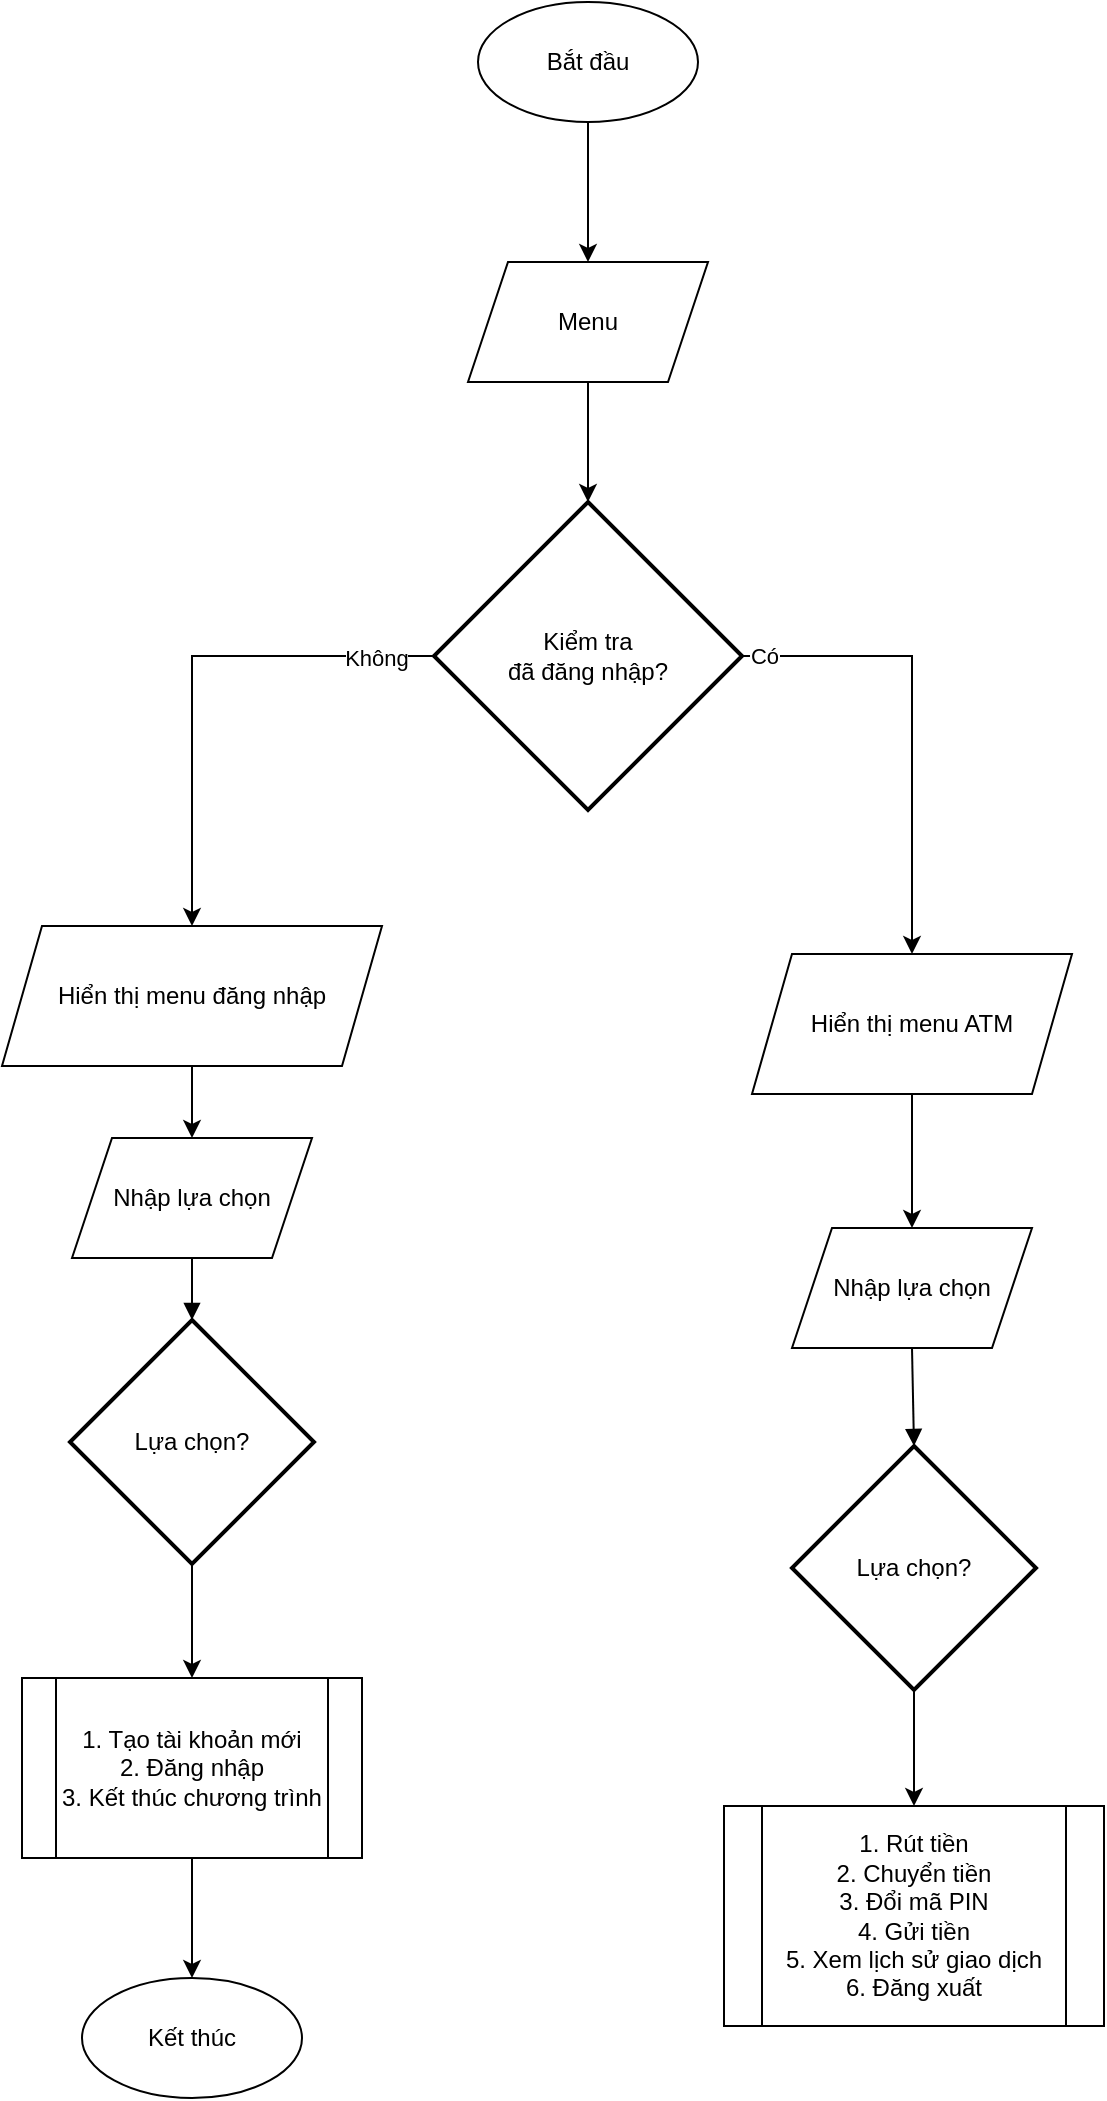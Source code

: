 <mxfile version="24.7.17" pages="14">
  <diagram name="Main" id="bqraaaqqmG9TOwqflozs">
    <mxGraphModel dx="1434" dy="884" grid="1" gridSize="10" guides="1" tooltips="1" connect="1" arrows="1" fold="1" page="1" pageScale="1" pageWidth="850" pageHeight="1100" math="0" shadow="0">
      <root>
        <mxCell id="0" />
        <mxCell id="1" parent="0" />
        <mxCell id="qz8ZoIMlpBard0mHLblU-8" style="edgeStyle=orthogonalEdgeStyle;rounded=0;orthogonalLoop=1;jettySize=auto;html=1;exitX=0;exitY=0.5;exitDx=0;exitDy=0;" parent="1" source="6944dJ6SiSmlwrQkuGuM-2" target="6944dJ6SiSmlwrQkuGuM-40" edge="1">
          <mxGeometry relative="1" as="geometry" />
        </mxCell>
        <mxCell id="qz8ZoIMlpBard0mHLblU-9" value="Không" style="edgeLabel;html=1;align=center;verticalAlign=middle;resizable=0;points=[];" parent="qz8ZoIMlpBard0mHLblU-8" vertex="1" connectable="0">
          <mxGeometry x="-0.768" y="1" relative="1" as="geometry">
            <mxPoint as="offset" />
          </mxGeometry>
        </mxCell>
        <mxCell id="qz8ZoIMlpBard0mHLblU-10" style="edgeStyle=orthogonalEdgeStyle;rounded=0;orthogonalLoop=1;jettySize=auto;html=1;exitX=1;exitY=0.5;exitDx=0;exitDy=0;" parent="1" source="6944dJ6SiSmlwrQkuGuM-2" target="6944dJ6SiSmlwrQkuGuM-47" edge="1">
          <mxGeometry relative="1" as="geometry" />
        </mxCell>
        <mxCell id="qz8ZoIMlpBard0mHLblU-11" value="Có" style="edgeLabel;html=1;align=center;verticalAlign=middle;resizable=0;points=[];" parent="qz8ZoIMlpBard0mHLblU-10" vertex="1" connectable="0">
          <mxGeometry x="-0.906" y="-2" relative="1" as="geometry">
            <mxPoint y="-2" as="offset" />
          </mxGeometry>
        </mxCell>
        <mxCell id="6944dJ6SiSmlwrQkuGuM-2" value="Kiểm tra&#xa;đã đăng nhập?" style="rhombus;strokeWidth=2;whiteSpace=wrap;" parent="1" vertex="1">
          <mxGeometry x="326" y="270" width="154" height="154" as="geometry" />
        </mxCell>
        <mxCell id="qz8ZoIMlpBard0mHLblU-19" value="" style="edgeStyle=orthogonalEdgeStyle;rounded=0;orthogonalLoop=1;jettySize=auto;html=1;" parent="1" source="6944dJ6SiSmlwrQkuGuM-5" target="qz8ZoIMlpBard0mHLblU-18" edge="1">
          <mxGeometry relative="1" as="geometry" />
        </mxCell>
        <mxCell id="6944dJ6SiSmlwrQkuGuM-5" value="Lựa chọn?" style="rhombus;strokeWidth=2;whiteSpace=wrap;" parent="1" vertex="1">
          <mxGeometry x="144" y="679" width="122" height="122" as="geometry" />
        </mxCell>
        <mxCell id="qz8ZoIMlpBard0mHLblU-17" value="" style="edgeStyle=orthogonalEdgeStyle;rounded=0;orthogonalLoop=1;jettySize=auto;html=1;" parent="1" source="6944dJ6SiSmlwrQkuGuM-11" target="qz8ZoIMlpBard0mHLblU-16" edge="1">
          <mxGeometry relative="1" as="geometry" />
        </mxCell>
        <mxCell id="6944dJ6SiSmlwrQkuGuM-11" value="Lựa chọn?" style="rhombus;strokeWidth=2;whiteSpace=wrap;" parent="1" vertex="1">
          <mxGeometry x="505" y="742" width="122" height="122" as="geometry" />
        </mxCell>
        <mxCell id="6944dJ6SiSmlwrQkuGuM-21" value="" style="curved=1;startArrow=none;endArrow=block;exitX=0.5;exitY=1;entryX=0.5;entryY=0;rounded=0;exitDx=0;exitDy=0;" parent="1" source="6944dJ6SiSmlwrQkuGuM-43" target="6944dJ6SiSmlwrQkuGuM-5" edge="1">
          <mxGeometry relative="1" as="geometry">
            <Array as="points" />
            <mxPoint x="205" y="636" as="sourcePoint" />
          </mxGeometry>
        </mxCell>
        <mxCell id="6944dJ6SiSmlwrQkuGuM-27" value="" style="curved=1;startArrow=none;endArrow=block;exitX=0.5;exitY=1;entryX=0.5;entryY=0;rounded=0;exitDx=0;exitDy=0;" parent="1" source="6944dJ6SiSmlwrQkuGuM-48" target="6944dJ6SiSmlwrQkuGuM-11" edge="1">
          <mxGeometry relative="1" as="geometry">
            <Array as="points" />
            <mxPoint x="662" y="859" as="sourcePoint" />
          </mxGeometry>
        </mxCell>
        <mxCell id="6944dJ6SiSmlwrQkuGuM-42" value="" style="edgeStyle=orthogonalEdgeStyle;rounded=0;orthogonalLoop=1;jettySize=auto;html=1;entryX=0.5;entryY=0;entryDx=0;entryDy=0;" parent="1" source="6944dJ6SiSmlwrQkuGuM-40" target="6944dJ6SiSmlwrQkuGuM-43" edge="1">
          <mxGeometry relative="1" as="geometry">
            <mxPoint x="205" y="588" as="targetPoint" />
          </mxGeometry>
        </mxCell>
        <mxCell id="6944dJ6SiSmlwrQkuGuM-40" value="Hiển thị menu đăng nhập" style="shape=parallelogram;perimeter=parallelogramPerimeter;whiteSpace=wrap;html=1;fixedSize=1;" parent="1" vertex="1">
          <mxGeometry x="110" y="482" width="190" height="70" as="geometry" />
        </mxCell>
        <mxCell id="6944dJ6SiSmlwrQkuGuM-43" value="Nhập lựa chọn" style="shape=parallelogram;perimeter=parallelogramPerimeter;whiteSpace=wrap;html=1;fixedSize=1;" parent="1" vertex="1">
          <mxGeometry x="145" y="588" width="120" height="60" as="geometry" />
        </mxCell>
        <mxCell id="qz8ZoIMlpBard0mHLblU-12" value="" style="edgeStyle=orthogonalEdgeStyle;rounded=0;orthogonalLoop=1;jettySize=auto;html=1;" parent="1" source="6944dJ6SiSmlwrQkuGuM-47" target="6944dJ6SiSmlwrQkuGuM-48" edge="1">
          <mxGeometry relative="1" as="geometry" />
        </mxCell>
        <mxCell id="6944dJ6SiSmlwrQkuGuM-47" value="Hiển thị menu ATM" style="shape=parallelogram;perimeter=parallelogramPerimeter;whiteSpace=wrap;html=1;fixedSize=1;" parent="1" vertex="1">
          <mxGeometry x="485" y="496" width="160" height="70" as="geometry" />
        </mxCell>
        <mxCell id="6944dJ6SiSmlwrQkuGuM-48" value="Nhập lựa chọn" style="shape=parallelogram;perimeter=parallelogramPerimeter;whiteSpace=wrap;html=1;fixedSize=1;" parent="1" vertex="1">
          <mxGeometry x="505" y="633" width="120" height="60" as="geometry" />
        </mxCell>
        <mxCell id="tiYcyyqNzSUak7Lqe0cN-3" value="" style="edgeStyle=orthogonalEdgeStyle;rounded=0;orthogonalLoop=1;jettySize=auto;html=1;" edge="1" parent="1" source="6944dJ6SiSmlwrQkuGuM-56" target="tiYcyyqNzSUak7Lqe0cN-2">
          <mxGeometry relative="1" as="geometry" />
        </mxCell>
        <mxCell id="6944dJ6SiSmlwrQkuGuM-56" value="Bắt đầu" style="ellipse;whiteSpace=wrap;html=1;" parent="1" vertex="1">
          <mxGeometry x="348" y="20" width="110" height="60" as="geometry" />
        </mxCell>
        <mxCell id="qz8ZoIMlpBard0mHLblU-16" value="1. Rút tiền&lt;div&gt;2. Chuyển tiền&lt;/div&gt;&lt;div&gt;3. Đổi mã PIN&lt;/div&gt;&lt;div&gt;4. Gửi tiền&lt;/div&gt;&lt;div&gt;5. Xem lịch sử giao dịch&lt;/div&gt;&lt;div&gt;6. Đăng xuất&lt;/div&gt;" style="shape=process;whiteSpace=wrap;html=1;backgroundOutline=1;" parent="1" vertex="1">
          <mxGeometry x="471" y="922" width="190" height="110" as="geometry" />
        </mxCell>
        <mxCell id="qz8ZoIMlpBard0mHLblU-21" value="" style="edgeStyle=orthogonalEdgeStyle;rounded=0;orthogonalLoop=1;jettySize=auto;html=1;" parent="1" source="qz8ZoIMlpBard0mHLblU-18" target="qz8ZoIMlpBard0mHLblU-20" edge="1">
          <mxGeometry relative="1" as="geometry" />
        </mxCell>
        <mxCell id="qz8ZoIMlpBard0mHLblU-18" value="1. Tạo tài khoản mới&lt;div&gt;2. Đăng nhập&lt;/div&gt;&lt;div&gt;3. Kết thúc chương trình&lt;/div&gt;" style="shape=process;whiteSpace=wrap;html=1;backgroundOutline=1;" parent="1" vertex="1">
          <mxGeometry x="120" y="858" width="170" height="90" as="geometry" />
        </mxCell>
        <mxCell id="qz8ZoIMlpBard0mHLblU-20" value="Kết thúc" style="ellipse;whiteSpace=wrap;html=1;" parent="1" vertex="1">
          <mxGeometry x="150" y="1008" width="110" height="60" as="geometry" />
        </mxCell>
        <mxCell id="tiYcyyqNzSUak7Lqe0cN-4" value="" style="edgeStyle=orthogonalEdgeStyle;rounded=0;orthogonalLoop=1;jettySize=auto;html=1;" edge="1" parent="1" source="tiYcyyqNzSUak7Lqe0cN-2" target="6944dJ6SiSmlwrQkuGuM-2">
          <mxGeometry relative="1" as="geometry" />
        </mxCell>
        <mxCell id="tiYcyyqNzSUak7Lqe0cN-2" value="Menu" style="shape=parallelogram;perimeter=parallelogramPerimeter;whiteSpace=wrap;html=1;fixedSize=1;" vertex="1" parent="1">
          <mxGeometry x="343" y="150" width="120" height="60" as="geometry" />
        </mxCell>
      </root>
    </mxGraphModel>
  </diagram>
  <diagram id="9-8FGZhsFKdJmouA0Nom" name="Savetofile">
    <mxGraphModel dx="1050" dy="669" grid="1" gridSize="10" guides="1" tooltips="1" connect="1" arrows="1" fold="1" page="1" pageScale="1" pageWidth="850" pageHeight="1100" math="0" shadow="0">
      <root>
        <mxCell id="0" />
        <mxCell id="1" parent="0" />
        <mxCell id="LJ9pIkLeXEQ-3yvKbWv4-5" style="edgeStyle=orthogonalEdgeStyle;rounded=0;orthogonalLoop=1;jettySize=auto;html=1;exitX=0;exitY=0.5;exitDx=0;exitDy=0;entryX=0.5;entryY=0;entryDx=0;entryDy=0;" edge="1" parent="1" source="1j8JxybRTITn7WpkEKR2-4" target="1j8JxybRTITn7WpkEKR2-19">
          <mxGeometry relative="1" as="geometry" />
        </mxCell>
        <mxCell id="LJ9pIkLeXEQ-3yvKbWv4-9" value="Có" style="edgeLabel;html=1;align=center;verticalAlign=middle;resizable=0;points=[];" vertex="1" connectable="0" parent="LJ9pIkLeXEQ-3yvKbWv4-5">
          <mxGeometry x="-0.699" y="-2" relative="1" as="geometry">
            <mxPoint as="offset" />
          </mxGeometry>
        </mxCell>
        <mxCell id="LJ9pIkLeXEQ-3yvKbWv4-7" style="edgeStyle=orthogonalEdgeStyle;rounded=0;orthogonalLoop=1;jettySize=auto;html=1;exitX=1;exitY=0.5;exitDx=0;exitDy=0;" edge="1" parent="1" source="1j8JxybRTITn7WpkEKR2-4" target="1j8JxybRTITn7WpkEKR2-20">
          <mxGeometry relative="1" as="geometry" />
        </mxCell>
        <mxCell id="LJ9pIkLeXEQ-3yvKbWv4-8" value="Không" style="edgeLabel;html=1;align=center;verticalAlign=middle;resizable=0;points=[];" vertex="1" connectable="0" parent="LJ9pIkLeXEQ-3yvKbWv4-7">
          <mxGeometry x="-0.744" y="3" relative="1" as="geometry">
            <mxPoint y="1" as="offset" />
          </mxGeometry>
        </mxCell>
        <mxCell id="1j8JxybRTITn7WpkEKR2-4" value="Mở thành công?" style="rhombus;strokeWidth=2;whiteSpace=wrap;" parent="1" vertex="1">
          <mxGeometry x="349" y="220" width="161" height="161" as="geometry" />
        </mxCell>
        <mxCell id="1j8JxybRTITn7WpkEKR2-9" value="" style="curved=1;startArrow=none;endArrow=block;exitX=0.5;exitY=1;entryX=0.5;entryY=0;rounded=0;entryDx=0;entryDy=0;exitDx=0;exitDy=0;" parent="1" source="1j8JxybRTITn7WpkEKR2-23" target="1j8JxybRTITn7WpkEKR2-17" edge="1">
          <mxGeometry relative="1" as="geometry">
            <Array as="points" />
            <mxPoint x="429" y="68" as="sourcePoint" />
            <mxPoint x="429.5" y="118" as="targetPoint" />
          </mxGeometry>
        </mxCell>
        <mxCell id="LJ9pIkLeXEQ-3yvKbWv4-4" value="" style="edgeStyle=orthogonalEdgeStyle;rounded=0;orthogonalLoop=1;jettySize=auto;html=1;" edge="1" parent="1" source="1j8JxybRTITn7WpkEKR2-17" target="1j8JxybRTITn7WpkEKR2-4">
          <mxGeometry relative="1" as="geometry" />
        </mxCell>
        <mxCell id="1j8JxybRTITn7WpkEKR2-17" value="Tạo và mở&lt;div&gt;tên file để ghi&lt;/div&gt;" style="shape=parallelogram;perimeter=parallelogramPerimeter;whiteSpace=wrap;html=1;fixedSize=1;" parent="1" vertex="1">
          <mxGeometry x="369.5" y="110" width="120" height="60" as="geometry" />
        </mxCell>
        <mxCell id="LJ9pIkLeXEQ-3yvKbWv4-6" value="" style="edgeStyle=orthogonalEdgeStyle;rounded=0;orthogonalLoop=1;jettySize=auto;html=1;" edge="1" parent="1" source="1j8JxybRTITn7WpkEKR2-19" target="1j8JxybRTITn7WpkEKR2-21">
          <mxGeometry relative="1" as="geometry" />
        </mxCell>
        <mxCell id="1j8JxybRTITn7WpkEKR2-19" value="Ghi thông tin thẻ" style="shape=parallelogram;perimeter=parallelogramPerimeter;whiteSpace=wrap;html=1;fixedSize=1;" parent="1" vertex="1">
          <mxGeometry x="224.5" y="420" width="150" height="60" as="geometry" />
        </mxCell>
        <mxCell id="LJ9pIkLeXEQ-3yvKbWv4-11" style="edgeStyle=orthogonalEdgeStyle;rounded=0;orthogonalLoop=1;jettySize=auto;html=1;exitX=0.5;exitY=1;exitDx=0;exitDy=0;entryX=0.5;entryY=0;entryDx=0;entryDy=0;" edge="1" parent="1" source="1j8JxybRTITn7WpkEKR2-20" target="1j8JxybRTITn7WpkEKR2-22">
          <mxGeometry relative="1" as="geometry" />
        </mxCell>
        <mxCell id="1j8JxybRTITn7WpkEKR2-20" value="Thông báo lỗi" style="shape=parallelogram;perimeter=parallelogramPerimeter;whiteSpace=wrap;html=1;fixedSize=1;" parent="1" vertex="1">
          <mxGeometry x="489.5" y="420" width="140" height="60" as="geometry" />
        </mxCell>
        <mxCell id="LJ9pIkLeXEQ-3yvKbWv4-10" style="edgeStyle=orthogonalEdgeStyle;rounded=0;orthogonalLoop=1;jettySize=auto;html=1;exitX=0.5;exitY=1;exitDx=0;exitDy=0;" edge="1" parent="1" source="1j8JxybRTITn7WpkEKR2-21" target="1j8JxybRTITn7WpkEKR2-22">
          <mxGeometry relative="1" as="geometry" />
        </mxCell>
        <mxCell id="1j8JxybRTITn7WpkEKR2-21" value="Đóng file" style="shape=parallelogram;perimeter=parallelogramPerimeter;whiteSpace=wrap;html=1;fixedSize=1;" parent="1" vertex="1">
          <mxGeometry x="239.5" y="540" width="120" height="60" as="geometry" />
        </mxCell>
        <mxCell id="1j8JxybRTITn7WpkEKR2-22" value="Kết thúc" style="ellipse;whiteSpace=wrap;html=1;" parent="1" vertex="1">
          <mxGeometry x="370" y="690" width="110" height="50" as="geometry" />
        </mxCell>
        <mxCell id="1j8JxybRTITn7WpkEKR2-23" value="Bắt đầu" style="ellipse;whiteSpace=wrap;html=1;" parent="1" vertex="1">
          <mxGeometry x="374.5" y="20" width="110" height="50" as="geometry" />
        </mxCell>
      </root>
    </mxGraphModel>
  </diagram>
  <diagram id="I4l-6kqkvcqa1aQ0OK7R" name="LoadFromFile">
    <mxGraphModel dx="1050" dy="669" grid="1" gridSize="10" guides="1" tooltips="1" connect="1" arrows="1" fold="1" page="1" pageScale="1" pageWidth="850" pageHeight="1100" math="0" shadow="0">
      <root>
        <mxCell id="0" />
        <mxCell id="1" parent="0" />
        <mxCell id="sJgKqQNHi-dDbf10hSum-1" style="edgeStyle=orthogonalEdgeStyle;rounded=0;orthogonalLoop=1;jettySize=auto;html=1;exitX=0;exitY=0.5;exitDx=0;exitDy=0;entryX=0.5;entryY=0;entryDx=0;entryDy=0;" edge="1" parent="1" source="qT0n6agIfDpoKBM0xFei-4" target="qT0n6agIfDpoKBM0xFei-42">
          <mxGeometry relative="1" as="geometry" />
        </mxCell>
        <mxCell id="sJgKqQNHi-dDbf10hSum-3" value="Không" style="edgeLabel;html=1;align=center;verticalAlign=middle;resizable=0;points=[];" vertex="1" connectable="0" parent="sJgKqQNHi-dDbf10hSum-1">
          <mxGeometry x="-0.675" y="2" relative="1" as="geometry">
            <mxPoint as="offset" />
          </mxGeometry>
        </mxCell>
        <mxCell id="sJgKqQNHi-dDbf10hSum-2" style="edgeStyle=orthogonalEdgeStyle;rounded=0;orthogonalLoop=1;jettySize=auto;html=1;exitX=1;exitY=0.5;exitDx=0;exitDy=0;" edge="1" parent="1" source="qT0n6agIfDpoKBM0xFei-4" target="qT0n6agIfDpoKBM0xFei-31">
          <mxGeometry relative="1" as="geometry" />
        </mxCell>
        <mxCell id="sJgKqQNHi-dDbf10hSum-4" value="Có" style="edgeLabel;html=1;align=center;verticalAlign=middle;resizable=0;points=[];" vertex="1" connectable="0" parent="sJgKqQNHi-dDbf10hSum-2">
          <mxGeometry x="-0.738" y="3" relative="1" as="geometry">
            <mxPoint y="1" as="offset" />
          </mxGeometry>
        </mxCell>
        <mxCell id="qT0n6agIfDpoKBM0xFei-4" value="Mở thành công?" style="rhombus;strokeWidth=2;whiteSpace=wrap;" parent="1" vertex="1">
          <mxGeometry x="322" y="315" width="161" height="161" as="geometry" />
        </mxCell>
        <mxCell id="sJgKqQNHi-dDbf10hSum-5" style="edgeStyle=orthogonalEdgeStyle;rounded=0;orthogonalLoop=1;jettySize=auto;html=1;exitX=0;exitY=0.5;exitDx=0;exitDy=0;" edge="1" parent="1" source="qT0n6agIfDpoKBM0xFei-8" target="qT0n6agIfDpoKBM0xFei-33">
          <mxGeometry relative="1" as="geometry" />
        </mxCell>
        <mxCell id="sJgKqQNHi-dDbf10hSum-6" value="Không" style="edgeLabel;html=1;align=center;verticalAlign=middle;resizable=0;points=[];" vertex="1" connectable="0" parent="sJgKqQNHi-dDbf10hSum-5">
          <mxGeometry x="-0.742" y="-3" relative="1" as="geometry">
            <mxPoint as="offset" />
          </mxGeometry>
        </mxCell>
        <mxCell id="sJgKqQNHi-dDbf10hSum-7" style="edgeStyle=orthogonalEdgeStyle;rounded=0;orthogonalLoop=1;jettySize=auto;html=1;exitX=1;exitY=0.5;exitDx=0;exitDy=0;" edge="1" parent="1" source="qT0n6agIfDpoKBM0xFei-8" target="qT0n6agIfDpoKBM0xFei-34">
          <mxGeometry relative="1" as="geometry" />
        </mxCell>
        <mxCell id="sJgKqQNHi-dDbf10hSum-12" value="Có" style="edgeLabel;html=1;align=center;verticalAlign=middle;resizable=0;points=[];" vertex="1" connectable="0" parent="sJgKqQNHi-dDbf10hSum-7">
          <mxGeometry x="-0.795" relative="1" as="geometry">
            <mxPoint y="1" as="offset" />
          </mxGeometry>
        </mxCell>
        <mxCell id="qT0n6agIfDpoKBM0xFei-8" value="Đọc thành công?" style="rhombus;strokeWidth=2;whiteSpace=wrap;" parent="1" vertex="1">
          <mxGeometry x="487.5" y="660" width="167" height="167" as="geometry" />
        </mxCell>
        <mxCell id="qT0n6agIfDpoKBM0xFei-14" value="" style="curved=1;startArrow=none;endArrow=block;exitX=0.5;exitY=1;entryX=0.5;entryY=0;rounded=0;entryDx=0;entryDy=0;exitDx=0;exitDy=0;" parent="1" source="qT0n6agIfDpoKBM0xFei-43" target="qT0n6agIfDpoKBM0xFei-28" edge="1">
          <mxGeometry relative="1" as="geometry">
            <Array as="points" />
            <mxPoint x="402.5" y="68" as="sourcePoint" />
            <mxPoint x="403" y="118" as="targetPoint" />
          </mxGeometry>
        </mxCell>
        <mxCell id="qT0n6agIfDpoKBM0xFei-15" value="" style="curved=1;startArrow=none;endArrow=block;exitX=0.5;exitY=1;entryX=0.5;entryY=0;rounded=0;exitDx=0;exitDy=0;entryDx=0;entryDy=0;" parent="1" source="qT0n6agIfDpoKBM0xFei-28" target="qT0n6agIfDpoKBM0xFei-29" edge="1">
          <mxGeometry relative="1" as="geometry">
            <Array as="points" />
            <mxPoint x="403" y="166" as="sourcePoint" />
            <mxPoint x="402.5" y="217" as="targetPoint" />
          </mxGeometry>
        </mxCell>
        <mxCell id="qT0n6agIfDpoKBM0xFei-16" value="" style="curved=1;startArrow=none;endArrow=block;exitX=0.5;exitY=1;entryX=0.5;entryY=0;rounded=0;" parent="1" target="qT0n6agIfDpoKBM0xFei-4" edge="1">
          <mxGeometry relative="1" as="geometry">
            <Array as="points" />
            <mxPoint x="402.5" y="265" as="sourcePoint" />
          </mxGeometry>
        </mxCell>
        <mxCell id="qT0n6agIfDpoKBM0xFei-25" value="" style="curved=1;startArrow=none;endArrow=block;exitX=0.5;exitY=1;entryX=0.5;entryY=0;rounded=0;exitDx=0;exitDy=0;entryDx=0;entryDy=0;" parent="1" source="qT0n6agIfDpoKBM0xFei-34" target="qT0n6agIfDpoKBM0xFei-36" edge="1">
          <mxGeometry relative="1" as="geometry">
            <Array as="points" />
            <mxPoint x="586.5" y="1035" as="sourcePoint" />
            <mxPoint x="586" y="1086" as="targetPoint" />
          </mxGeometry>
        </mxCell>
        <mxCell id="qT0n6agIfDpoKBM0xFei-28" value="Tạo tên file" style="shape=parallelogram;perimeter=parallelogramPerimeter;whiteSpace=wrap;html=1;fixedSize=1;" parent="1" vertex="1">
          <mxGeometry x="337.5" y="120" width="130" height="60" as="geometry" />
        </mxCell>
        <mxCell id="qT0n6agIfDpoKBM0xFei-29" value="Mở file để đọc" style="shape=parallelogram;perimeter=parallelogramPerimeter;whiteSpace=wrap;html=1;fixedSize=1;" parent="1" vertex="1">
          <mxGeometry x="327.5" y="220" width="150" height="50" as="geometry" />
        </mxCell>
        <mxCell id="qT0n6agIfDpoKBM0xFei-32" value="" style="edgeStyle=orthogonalEdgeStyle;rounded=0;orthogonalLoop=1;jettySize=auto;html=1;" parent="1" source="qT0n6agIfDpoKBM0xFei-31" target="qT0n6agIfDpoKBM0xFei-8" edge="1">
          <mxGeometry relative="1" as="geometry" />
        </mxCell>
        <mxCell id="qT0n6agIfDpoKBM0xFei-31" value="Đọc thông tin thẻ" style="shape=parallelogram;perimeter=parallelogramPerimeter;whiteSpace=wrap;html=1;fixedSize=1;" parent="1" vertex="1">
          <mxGeometry x="496" y="520" width="150" height="60" as="geometry" />
        </mxCell>
        <mxCell id="qT0n6agIfDpoKBM0xFei-41" style="edgeStyle=orthogonalEdgeStyle;rounded=0;orthogonalLoop=1;jettySize=auto;html=1;exitX=0.5;exitY=1;exitDx=0;exitDy=0;entryX=0.5;entryY=0;entryDx=0;entryDy=0;" parent="1" source="qT0n6agIfDpoKBM0xFei-33" target="qT0n6agIfDpoKBM0xFei-39" edge="1">
          <mxGeometry relative="1" as="geometry" />
        </mxCell>
        <mxCell id="qT0n6agIfDpoKBM0xFei-33" value="Thông báo lỗi" style="shape=parallelogram;perimeter=parallelogramPerimeter;whiteSpace=wrap;html=1;fixedSize=1;" parent="1" vertex="1">
          <mxGeometry x="346.5" y="890" width="130" height="60" as="geometry" />
        </mxCell>
        <mxCell id="qT0n6agIfDpoKBM0xFei-34" value="Đóng file" style="shape=parallelogram;perimeter=parallelogramPerimeter;whiteSpace=wrap;html=1;fixedSize=1;" parent="1" vertex="1">
          <mxGeometry x="646" y="890" width="120" height="60" as="geometry" />
        </mxCell>
        <mxCell id="sJgKqQNHi-dDbf10hSum-11" style="edgeStyle=orthogonalEdgeStyle;rounded=0;orthogonalLoop=1;jettySize=auto;html=1;exitX=0.5;exitY=1;exitDx=0;exitDy=0;entryX=1;entryY=0.5;entryDx=0;entryDy=0;" edge="1" parent="1" source="qT0n6agIfDpoKBM0xFei-36" target="qT0n6agIfDpoKBM0xFei-37">
          <mxGeometry relative="1" as="geometry" />
        </mxCell>
        <mxCell id="qT0n6agIfDpoKBM0xFei-36" value="Trả về 1" style="shape=parallelogram;perimeter=parallelogramPerimeter;whiteSpace=wrap;html=1;fixedSize=1;" parent="1" vertex="1">
          <mxGeometry x="646" y="986" width="120" height="60" as="geometry" />
        </mxCell>
        <mxCell id="qT0n6agIfDpoKBM0xFei-37" value="Kết thúc" style="ellipse;whiteSpace=wrap;html=1;" parent="1" vertex="1">
          <mxGeometry x="425" y="1160" width="110" height="50" as="geometry" />
        </mxCell>
        <mxCell id="sJgKqQNHi-dDbf10hSum-10" style="edgeStyle=orthogonalEdgeStyle;rounded=0;orthogonalLoop=1;jettySize=auto;html=1;exitX=0.5;exitY=1;exitDx=0;exitDy=0;entryX=0;entryY=0.5;entryDx=0;entryDy=0;" edge="1" parent="1" source="qT0n6agIfDpoKBM0xFei-38" target="qT0n6agIfDpoKBM0xFei-37">
          <mxGeometry relative="1" as="geometry" />
        </mxCell>
        <mxCell id="qT0n6agIfDpoKBM0xFei-38" value="Trả về 0" style="shape=parallelogram;perimeter=parallelogramPerimeter;whiteSpace=wrap;html=1;fixedSize=1;" parent="1" vertex="1">
          <mxGeometry x="250" y="1080" width="120" height="60" as="geometry" />
        </mxCell>
        <mxCell id="sJgKqQNHi-dDbf10hSum-9" style="edgeStyle=orthogonalEdgeStyle;rounded=0;orthogonalLoop=1;jettySize=auto;html=1;exitX=0.5;exitY=1;exitDx=0;exitDy=0;entryX=1;entryY=0.5;entryDx=0;entryDy=0;" edge="1" parent="1" source="qT0n6agIfDpoKBM0xFei-39" target="qT0n6agIfDpoKBM0xFei-38">
          <mxGeometry relative="1" as="geometry">
            <Array as="points">
              <mxPoint x="408" y="1110" />
            </Array>
          </mxGeometry>
        </mxCell>
        <mxCell id="qT0n6agIfDpoKBM0xFei-39" value="Đóng file" style="shape=parallelogram;perimeter=parallelogramPerimeter;whiteSpace=wrap;html=1;fixedSize=1;" parent="1" vertex="1">
          <mxGeometry x="347.5" y="986" width="120" height="60" as="geometry" />
        </mxCell>
        <mxCell id="sJgKqQNHi-dDbf10hSum-8" style="edgeStyle=orthogonalEdgeStyle;rounded=0;orthogonalLoop=1;jettySize=auto;html=1;exitX=0.5;exitY=1;exitDx=0;exitDy=0;entryX=0;entryY=0.5;entryDx=0;entryDy=0;" edge="1" parent="1" source="qT0n6agIfDpoKBM0xFei-42" target="qT0n6agIfDpoKBM0xFei-38">
          <mxGeometry relative="1" as="geometry">
            <Array as="points">
              <mxPoint x="230" y="1110" />
            </Array>
          </mxGeometry>
        </mxCell>
        <mxCell id="qT0n6agIfDpoKBM0xFei-42" value="Thông báo lỗi" style="shape=parallelogram;perimeter=parallelogramPerimeter;whiteSpace=wrap;html=1;fixedSize=1;" parent="1" vertex="1">
          <mxGeometry x="170" y="520" width="120" height="60" as="geometry" />
        </mxCell>
        <mxCell id="qT0n6agIfDpoKBM0xFei-43" value="Bắt đầu" style="ellipse;whiteSpace=wrap;html=1;" parent="1" vertex="1">
          <mxGeometry x="346.5" y="20" width="110" height="50" as="geometry" />
        </mxCell>
      </root>
    </mxGraphModel>
  </diagram>
  <diagram id="k213jj1XU7BglJDu2IND" name="printTransactionReceipt">
    <mxGraphModel dx="1050" dy="669" grid="1" gridSize="10" guides="1" tooltips="1" connect="1" arrows="1" fold="1" page="1" pageScale="1" pageWidth="850" pageHeight="1100" math="0" shadow="0">
      <root>
        <mxCell id="0" />
        <mxCell id="1" parent="0" />
        <mxCell id="X6uzNhEhaA2EKK88rBO2-3" style="edgeStyle=orthogonalEdgeStyle;rounded=0;orthogonalLoop=1;jettySize=auto;html=1;exitX=0;exitY=0.5;exitDx=0;exitDy=0;" edge="1" parent="1" source="c3kzS8fmO-O1TOccED2--3" target="c3kzS8fmO-O1TOccED2--28">
          <mxGeometry relative="1" as="geometry" />
        </mxCell>
        <mxCell id="X6uzNhEhaA2EKK88rBO2-4" value="Có" style="edgeLabel;html=1;align=center;verticalAlign=middle;resizable=0;points=[];" vertex="1" connectable="0" parent="X6uzNhEhaA2EKK88rBO2-3">
          <mxGeometry x="-0.768" y="-1" relative="1" as="geometry">
            <mxPoint as="offset" />
          </mxGeometry>
        </mxCell>
        <mxCell id="X6uzNhEhaA2EKK88rBO2-19" style="edgeStyle=orthogonalEdgeStyle;rounded=0;orthogonalLoop=1;jettySize=auto;html=1;exitX=1;exitY=0.5;exitDx=0;exitDy=0;" edge="1" parent="1" source="c3kzS8fmO-O1TOccED2--3" target="c3kzS8fmO-O1TOccED2--33">
          <mxGeometry relative="1" as="geometry" />
        </mxCell>
        <mxCell id="X6uzNhEhaA2EKK88rBO2-20" value="Không" style="edgeLabel;html=1;align=center;verticalAlign=middle;resizable=0;points=[];" vertex="1" connectable="0" parent="X6uzNhEhaA2EKK88rBO2-19">
          <mxGeometry x="-0.845" y="2" relative="1" as="geometry">
            <mxPoint as="offset" />
          </mxGeometry>
        </mxCell>
        <mxCell id="c3kzS8fmO-O1TOccED2--3" value="Xác nhận in?" style="rhombus;strokeWidth=2;whiteSpace=wrap;" parent="1" vertex="1">
          <mxGeometry x="358" y="217" width="140" height="140" as="geometry" />
        </mxCell>
        <mxCell id="X6uzNhEhaA2EKK88rBO2-6" style="edgeStyle=orthogonalEdgeStyle;rounded=0;orthogonalLoop=1;jettySize=auto;html=1;exitX=0;exitY=0.5;exitDx=0;exitDy=0;" edge="1" parent="1" source="c3kzS8fmO-O1TOccED2--6" target="c3kzS8fmO-O1TOccED2--29">
          <mxGeometry relative="1" as="geometry" />
        </mxCell>
        <mxCell id="X6uzNhEhaA2EKK88rBO2-8" value="Chuyển tiền" style="edgeLabel;html=1;align=center;verticalAlign=middle;resizable=0;points=[];" vertex="1" connectable="0" parent="X6uzNhEhaA2EKK88rBO2-6">
          <mxGeometry x="-0.44" y="-3" relative="1" as="geometry">
            <mxPoint x="10" y="3" as="offset" />
          </mxGeometry>
        </mxCell>
        <mxCell id="X6uzNhEhaA2EKK88rBO2-9" value="" style="edgeStyle=orthogonalEdgeStyle;rounded=0;orthogonalLoop=1;jettySize=auto;html=1;" edge="1" parent="1" source="c3kzS8fmO-O1TOccED2--6" target="c3kzS8fmO-O1TOccED2--30">
          <mxGeometry relative="1" as="geometry" />
        </mxCell>
        <mxCell id="X6uzNhEhaA2EKK88rBO2-10" value="Rút tiền" style="edgeLabel;html=1;align=center;verticalAlign=middle;resizable=0;points=[];" vertex="1" connectable="0" parent="X6uzNhEhaA2EKK88rBO2-9">
          <mxGeometry x="-0.388" y="-1" relative="1" as="geometry">
            <mxPoint as="offset" />
          </mxGeometry>
        </mxCell>
        <mxCell id="X6uzNhEhaA2EKK88rBO2-11" style="edgeStyle=orthogonalEdgeStyle;rounded=0;orthogonalLoop=1;jettySize=auto;html=1;exitX=1;exitY=0.5;exitDx=0;exitDy=0;entryX=0.5;entryY=0;entryDx=0;entryDy=0;" edge="1" parent="1" source="c3kzS8fmO-O1TOccED2--6" target="c3kzS8fmO-O1TOccED2--31">
          <mxGeometry relative="1" as="geometry" />
        </mxCell>
        <mxCell id="X6uzNhEhaA2EKK88rBO2-12" value="Gửi tiền" style="edgeLabel;html=1;align=center;verticalAlign=middle;resizable=0;points=[];" vertex="1" connectable="0" parent="X6uzNhEhaA2EKK88rBO2-11">
          <mxGeometry x="-0.779" y="4" relative="1" as="geometry">
            <mxPoint x="9" y="4" as="offset" />
          </mxGeometry>
        </mxCell>
        <mxCell id="c3kzS8fmO-O1TOccED2--6" value="Loại = ?" style="rhombus;strokeWidth=2;whiteSpace=wrap;" parent="1" vertex="1">
          <mxGeometry x="191.5" y="527" width="104" height="104" as="geometry" />
        </mxCell>
        <mxCell id="c3kzS8fmO-O1TOccED2--12" value="" style="curved=1;startArrow=none;endArrow=block;exitX=0.5;exitY=1;entryX=0.5;entryY=0;rounded=0;entryDx=0;entryDy=0;exitDx=0;exitDy=0;" parent="1" source="c3kzS8fmO-O1TOccED2--36" target="c3kzS8fmO-O1TOccED2--26" edge="1">
          <mxGeometry relative="1" as="geometry">
            <Array as="points" />
            <mxPoint x="428.5" y="68" as="sourcePoint" />
            <mxPoint x="428" y="118" as="targetPoint" />
          </mxGeometry>
        </mxCell>
        <mxCell id="c3kzS8fmO-O1TOccED2--13" value="" style="curved=1;startArrow=none;endArrow=block;exitX=0.5;exitY=1;entryX=0.5;entryY=0;rounded=0;exitDx=0;exitDy=0;" parent="1" source="c3kzS8fmO-O1TOccED2--26" target="c3kzS8fmO-O1TOccED2--3" edge="1">
          <mxGeometry relative="1" as="geometry">
            <Array as="points" />
            <mxPoint x="428" y="166" as="sourcePoint" />
          </mxGeometry>
        </mxCell>
        <mxCell id="c3kzS8fmO-O1TOccED2--26" value="Lấy thời gian hiện tại" style="shape=parallelogram;perimeter=parallelogramPerimeter;whiteSpace=wrap;html=1;fixedSize=1;" parent="1" vertex="1">
          <mxGeometry x="348.5" y="120" width="160" height="60" as="geometry" />
        </mxCell>
        <mxCell id="X6uzNhEhaA2EKK88rBO2-5" value="" style="edgeStyle=orthogonalEdgeStyle;rounded=0;orthogonalLoop=1;jettySize=auto;html=1;" edge="1" parent="1" source="c3kzS8fmO-O1TOccED2--28" target="c3kzS8fmO-O1TOccED2--6">
          <mxGeometry relative="1" as="geometry" />
        </mxCell>
        <mxCell id="X6uzNhEhaA2EKK88rBO2-16" style="edgeStyle=orthogonalEdgeStyle;rounded=0;orthogonalLoop=1;jettySize=auto;html=1;exitX=1;exitY=0.5;exitDx=0;exitDy=0;entryX=1;entryY=0.5;entryDx=0;entryDy=0;" edge="1" parent="1" source="c3kzS8fmO-O1TOccED2--28" target="c3kzS8fmO-O1TOccED2--32">
          <mxGeometry relative="1" as="geometry">
            <Array as="points">
              <mxPoint x="510" y="450" />
              <mxPoint x="510" y="860" />
            </Array>
          </mxGeometry>
        </mxCell>
        <mxCell id="c3kzS8fmO-O1TOccED2--28" value="Kiểm tra loại giao dịch" style="shape=parallelogram;perimeter=parallelogramPerimeter;whiteSpace=wrap;html=1;fixedSize=1;" parent="1" vertex="1">
          <mxGeometry x="138.5" y="420" width="210" height="60" as="geometry" />
        </mxCell>
        <mxCell id="X6uzNhEhaA2EKK88rBO2-13" style="edgeStyle=orthogonalEdgeStyle;rounded=0;orthogonalLoop=1;jettySize=auto;html=1;exitX=0.5;exitY=1;exitDx=0;exitDy=0;entryX=0.5;entryY=0;entryDx=0;entryDy=0;" edge="1" parent="1" source="c3kzS8fmO-O1TOccED2--29" target="c3kzS8fmO-O1TOccED2--32">
          <mxGeometry relative="1" as="geometry" />
        </mxCell>
        <mxCell id="c3kzS8fmO-O1TOccED2--29" value="In biên lai chuyển tiền" style="shape=parallelogram;perimeter=parallelogramPerimeter;whiteSpace=wrap;html=1;fixedSize=1;" parent="1" vertex="1">
          <mxGeometry x="10" y="697" width="150" height="60" as="geometry" />
        </mxCell>
        <mxCell id="X6uzNhEhaA2EKK88rBO2-14" value="" style="edgeStyle=orthogonalEdgeStyle;rounded=0;orthogonalLoop=1;jettySize=auto;html=1;" edge="1" parent="1" source="c3kzS8fmO-O1TOccED2--30" target="c3kzS8fmO-O1TOccED2--32">
          <mxGeometry relative="1" as="geometry" />
        </mxCell>
        <mxCell id="c3kzS8fmO-O1TOccED2--30" value="In biên lai rút tiền" style="shape=parallelogram;perimeter=parallelogramPerimeter;whiteSpace=wrap;html=1;fixedSize=1;" parent="1" vertex="1">
          <mxGeometry x="173.5" y="697" width="140" height="60" as="geometry" />
        </mxCell>
        <mxCell id="X6uzNhEhaA2EKK88rBO2-15" style="edgeStyle=orthogonalEdgeStyle;rounded=0;orthogonalLoop=1;jettySize=auto;html=1;exitX=0.5;exitY=1;exitDx=0;exitDy=0;" edge="1" parent="1" source="c3kzS8fmO-O1TOccED2--31" target="c3kzS8fmO-O1TOccED2--32">
          <mxGeometry relative="1" as="geometry" />
        </mxCell>
        <mxCell id="c3kzS8fmO-O1TOccED2--31" value="In biên lai gửi tiền" style="shape=parallelogram;perimeter=parallelogramPerimeter;whiteSpace=wrap;html=1;fixedSize=1;" parent="1" vertex="1">
          <mxGeometry x="343.5" y="697" width="140" height="60" as="geometry" />
        </mxCell>
        <mxCell id="X6uzNhEhaA2EKK88rBO2-17" style="edgeStyle=orthogonalEdgeStyle;rounded=0;orthogonalLoop=1;jettySize=auto;html=1;exitX=0.5;exitY=1;exitDx=0;exitDy=0;entryX=0;entryY=0.5;entryDx=0;entryDy=0;" edge="1" parent="1" source="c3kzS8fmO-O1TOccED2--32" target="c3kzS8fmO-O1TOccED2--35">
          <mxGeometry relative="1" as="geometry" />
        </mxCell>
        <mxCell id="X6uzNhEhaA2EKK88rBO2-18" value="Không" style="edgeLabel;html=1;align=center;verticalAlign=middle;resizable=0;points=[];" vertex="1" connectable="0" parent="X6uzNhEhaA2EKK88rBO2-17">
          <mxGeometry x="0.095" y="3" relative="1" as="geometry">
            <mxPoint x="-1" y="3" as="offset" />
          </mxGeometry>
        </mxCell>
        <mxCell id="c3kzS8fmO-O1TOccED2--32" value="Hỏi tiếp tục?" style="shape=parallelogram;perimeter=parallelogramPerimeter;whiteSpace=wrap;html=1;fixedSize=1;" parent="1" vertex="1">
          <mxGeometry x="173.5" y="830" width="140" height="60" as="geometry" />
        </mxCell>
        <mxCell id="X6uzNhEhaA2EKK88rBO2-21" style="edgeStyle=orthogonalEdgeStyle;rounded=0;orthogonalLoop=1;jettySize=auto;html=1;exitX=0.5;exitY=1;exitDx=0;exitDy=0;entryX=1;entryY=0.5;entryDx=0;entryDy=0;" edge="1" parent="1" source="c3kzS8fmO-O1TOccED2--33" target="c3kzS8fmO-O1TOccED2--35">
          <mxGeometry relative="1" as="geometry" />
        </mxCell>
        <mxCell id="c3kzS8fmO-O1TOccED2--33" value="Thông báo không in" style="shape=parallelogram;perimeter=parallelogramPerimeter;whiteSpace=wrap;html=1;fixedSize=1;" parent="1" vertex="1">
          <mxGeometry x="560" y="802" width="150" height="50" as="geometry" />
        </mxCell>
        <mxCell id="c3kzS8fmO-O1TOccED2--35" value="Kết thúc" style="ellipse;whiteSpace=wrap;html=1;" parent="1" vertex="1">
          <mxGeometry x="373.5" y="900" width="110" height="60" as="geometry" />
        </mxCell>
        <mxCell id="c3kzS8fmO-O1TOccED2--36" value="Bắt đầu" style="ellipse;whiteSpace=wrap;html=1;" parent="1" vertex="1">
          <mxGeometry x="373.5" y="10" width="110" height="60" as="geometry" />
        </mxCell>
      </root>
    </mxGraphModel>
  </diagram>
  <diagram id="Y5PV-iwXQdka2_Aji6f2" name="saveTransactionHistory">
    <mxGraphModel dx="1050" dy="669" grid="1" gridSize="10" guides="1" tooltips="1" connect="1" arrows="1" fold="1" page="1" pageScale="1" pageWidth="850" pageHeight="1100" math="0" shadow="0">
      <root>
        <mxCell id="0" />
        <mxCell id="1" parent="0" />
        <mxCell id="c829i92Lo3eqbOzw-zb3-1" style="edgeStyle=orthogonalEdgeStyle;rounded=0;orthogonalLoop=1;jettySize=auto;html=1;exitX=0;exitY=0.5;exitDx=0;exitDy=0;entryX=0.5;entryY=0;entryDx=0;entryDy=0;" edge="1" parent="1" source="bDkBATSJ5_bJCV0lDOtp-4" target="bDkBATSJ5_bJCV0lDOtp-25">
          <mxGeometry relative="1" as="geometry" />
        </mxCell>
        <mxCell id="c829i92Lo3eqbOzw-zb3-2" value="Có" style="edgeLabel;html=1;align=center;verticalAlign=middle;resizable=0;points=[];" vertex="1" connectable="0" parent="c829i92Lo3eqbOzw-zb3-1">
          <mxGeometry x="-0.737" y="-3" relative="1" as="geometry">
            <mxPoint y="3" as="offset" />
          </mxGeometry>
        </mxCell>
        <mxCell id="c829i92Lo3eqbOzw-zb3-7" style="edgeStyle=orthogonalEdgeStyle;rounded=0;orthogonalLoop=1;jettySize=auto;html=1;exitX=1;exitY=0.5;exitDx=0;exitDy=0;entryX=0.5;entryY=0;entryDx=0;entryDy=0;" edge="1" parent="1" source="bDkBATSJ5_bJCV0lDOtp-4" target="bDkBATSJ5_bJCV0lDOtp-28">
          <mxGeometry relative="1" as="geometry" />
        </mxCell>
        <mxCell id="c829i92Lo3eqbOzw-zb3-8" value="Không" style="edgeLabel;html=1;align=center;verticalAlign=middle;resizable=0;points=[];" vertex="1" connectable="0" parent="c829i92Lo3eqbOzw-zb3-7">
          <mxGeometry x="-0.953" y="1" relative="1" as="geometry">
            <mxPoint x="8" y="1" as="offset" />
          </mxGeometry>
        </mxCell>
        <mxCell id="bDkBATSJ5_bJCV0lDOtp-4" value="Mở thành công?" style="rhombus;strokeWidth=2;whiteSpace=wrap;" parent="1" vertex="1">
          <mxGeometry x="239.5" y="305" width="161" height="161" as="geometry" />
        </mxCell>
        <mxCell id="c829i92Lo3eqbOzw-zb3-9" style="edgeStyle=orthogonalEdgeStyle;rounded=0;orthogonalLoop=1;jettySize=auto;html=1;exitX=1;exitY=0.5;exitDx=0;exitDy=0;entryX=1;entryY=0.25;entryDx=0;entryDy=0;" edge="1" parent="1" source="bDkBATSJ5_bJCV0lDOtp-8" target="bDkBATSJ5_bJCV0lDOtp-25">
          <mxGeometry relative="1" as="geometry">
            <Array as="points">
              <mxPoint x="320" y="826" />
              <mxPoint x="320" y="516" />
            </Array>
          </mxGeometry>
        </mxCell>
        <mxCell id="c829i92Lo3eqbOzw-zb3-10" value="Có" style="edgeLabel;html=1;align=center;verticalAlign=middle;resizable=0;points=[];" vertex="1" connectable="0" parent="c829i92Lo3eqbOzw-zb3-9">
          <mxGeometry x="-0.072" y="1" relative="1" as="geometry">
            <mxPoint as="offset" />
          </mxGeometry>
        </mxCell>
        <mxCell id="bDkBATSJ5_bJCV0lDOtp-8" value="Có giao dịch nữa &#xa;không?" style="rhombus;strokeWidth=2;whiteSpace=wrap;" parent="1" vertex="1">
          <mxGeometry x="109.5" y="750" width="151" height="151" as="geometry" />
        </mxCell>
        <mxCell id="bDkBATSJ5_bJCV0lDOtp-11" value="" style="curved=1;startArrow=none;endArrow=block;exitX=0.5;exitY=1;entryX=0.5;entryY=0;rounded=0;entryDx=0;entryDy=0;exitDx=0;exitDy=0;" parent="1" source="bDkBATSJ5_bJCV0lDOtp-24" target="bDkBATSJ5_bJCV0lDOtp-22" edge="1">
          <mxGeometry relative="1" as="geometry">
            <Array as="points" />
            <mxPoint x="320" y="58" as="sourcePoint" />
            <mxPoint x="319.5" y="108" as="targetPoint" />
          </mxGeometry>
        </mxCell>
        <mxCell id="bDkBATSJ5_bJCV0lDOtp-12" value="" style="curved=1;startArrow=none;endArrow=block;exitX=0.5;exitY=1;entryX=0.5;entryY=0;rounded=0;exitDx=0;exitDy=0;entryDx=0;entryDy=0;" parent="1" source="bDkBATSJ5_bJCV0lDOtp-22" target="bDkBATSJ5_bJCV0lDOtp-23" edge="1">
          <mxGeometry relative="1" as="geometry">
            <Array as="points" />
            <mxPoint x="319.5" y="156" as="sourcePoint" />
            <mxPoint x="321.5" y="207" as="targetPoint" />
          </mxGeometry>
        </mxCell>
        <mxCell id="bDkBATSJ5_bJCV0lDOtp-13" value="" style="curved=1;startArrow=none;endArrow=block;exitX=0.5;exitY=1;entryX=0.5;entryY=0;rounded=0;exitDx=0;exitDy=0;" parent="1" source="bDkBATSJ5_bJCV0lDOtp-23" target="bDkBATSJ5_bJCV0lDOtp-4" edge="1">
          <mxGeometry relative="1" as="geometry">
            <Array as="points" />
            <mxPoint x="321.5" y="255" as="sourcePoint" />
          </mxGeometry>
        </mxCell>
        <mxCell id="bDkBATSJ5_bJCV0lDOtp-19" value="Không" style="curved=1;startArrow=none;endArrow=block;exitX=0.5;exitY=1;entryX=0.5;entryY=0;rounded=0;entryDx=0;entryDy=0;" parent="1" source="bDkBATSJ5_bJCV0lDOtp-8" target="bDkBATSJ5_bJCV0lDOtp-27" edge="1">
          <mxGeometry relative="1" as="geometry">
            <Array as="points" />
            <mxPoint x="224" y="959" as="targetPoint" />
          </mxGeometry>
        </mxCell>
        <mxCell id="bDkBATSJ5_bJCV0lDOtp-22" value="Tạo tên file" style="shape=parallelogram;perimeter=parallelogramPerimeter;whiteSpace=wrap;html=1;fixedSize=1;" parent="1" vertex="1">
          <mxGeometry x="260" y="100" width="120" height="60" as="geometry" />
        </mxCell>
        <mxCell id="bDkBATSJ5_bJCV0lDOtp-23" value="Mở file để thêm" style="shape=parallelogram;perimeter=parallelogramPerimeter;whiteSpace=wrap;html=1;fixedSize=1;" parent="1" vertex="1">
          <mxGeometry x="261.5" y="210" width="120" height="60" as="geometry" />
        </mxCell>
        <mxCell id="bDkBATSJ5_bJCV0lDOtp-24" value="Bắt đầu" style="ellipse;whiteSpace=wrap;html=1;" parent="1" vertex="1">
          <mxGeometry x="270" width="100" height="60" as="geometry" />
        </mxCell>
        <mxCell id="c829i92Lo3eqbOzw-zb3-3" value="" style="edgeStyle=orthogonalEdgeStyle;rounded=0;orthogonalLoop=1;jettySize=auto;html=1;" edge="1" parent="1" source="bDkBATSJ5_bJCV0lDOtp-25" target="bDkBATSJ5_bJCV0lDOtp-26">
          <mxGeometry relative="1" as="geometry" />
        </mxCell>
        <mxCell id="bDkBATSJ5_bJCV0lDOtp-25" value="Lặp qua giao dịch" style="shape=parallelogram;perimeter=parallelogramPerimeter;whiteSpace=wrap;html=1;fixedSize=1;" parent="1" vertex="1">
          <mxGeometry x="108.5" y="500" width="153" height="60" as="geometry" />
        </mxCell>
        <mxCell id="c829i92Lo3eqbOzw-zb3-4" value="" style="edgeStyle=orthogonalEdgeStyle;rounded=0;orthogonalLoop=1;jettySize=auto;html=1;" edge="1" parent="1" source="bDkBATSJ5_bJCV0lDOtp-26" target="bDkBATSJ5_bJCV0lDOtp-8">
          <mxGeometry relative="1" as="geometry" />
        </mxCell>
        <mxCell id="bDkBATSJ5_bJCV0lDOtp-26" value="Ghi thông tin giao dịch" style="shape=parallelogram;perimeter=parallelogramPerimeter;whiteSpace=wrap;html=1;fixedSize=1;" parent="1" vertex="1">
          <mxGeometry x="100" y="620" width="170" height="60" as="geometry" />
        </mxCell>
        <mxCell id="c829i92Lo3eqbOzw-zb3-5" style="edgeStyle=orthogonalEdgeStyle;rounded=0;orthogonalLoop=1;jettySize=auto;html=1;exitX=0.5;exitY=1;exitDx=0;exitDy=0;entryX=0;entryY=0.5;entryDx=0;entryDy=0;" edge="1" parent="1" source="bDkBATSJ5_bJCV0lDOtp-27" target="bDkBATSJ5_bJCV0lDOtp-29">
          <mxGeometry relative="1" as="geometry" />
        </mxCell>
        <mxCell id="bDkBATSJ5_bJCV0lDOtp-27" value="Đóng file" style="shape=parallelogram;perimeter=parallelogramPerimeter;whiteSpace=wrap;html=1;fixedSize=1;" parent="1" vertex="1">
          <mxGeometry x="125" y="958" width="120" height="60" as="geometry" />
        </mxCell>
        <mxCell id="c829i92Lo3eqbOzw-zb3-6" style="edgeStyle=orthogonalEdgeStyle;rounded=0;orthogonalLoop=1;jettySize=auto;html=1;exitX=0.5;exitY=1;exitDx=0;exitDy=0;entryX=1;entryY=0.5;entryDx=0;entryDy=0;" edge="1" parent="1" source="bDkBATSJ5_bJCV0lDOtp-28" target="bDkBATSJ5_bJCV0lDOtp-29">
          <mxGeometry relative="1" as="geometry" />
        </mxCell>
        <mxCell id="bDkBATSJ5_bJCV0lDOtp-28" value="Thông báo lỗi" style="shape=parallelogram;perimeter=parallelogramPerimeter;whiteSpace=wrap;html=1;fixedSize=1;" parent="1" vertex="1">
          <mxGeometry x="400.5" y="958" width="120" height="60" as="geometry" />
        </mxCell>
        <mxCell id="bDkBATSJ5_bJCV0lDOtp-29" value="Kết thúc" style="ellipse;whiteSpace=wrap;html=1;" parent="1" vertex="1">
          <mxGeometry x="271.5" y="1040" width="100" height="60" as="geometry" />
        </mxCell>
      </root>
    </mxGraphModel>
  </diagram>
  <diagram id="UNdAzJlg7Iq0sxHizu-0" name="displayMenu">
    <mxGraphModel dx="1434" dy="884" grid="1" gridSize="10" guides="1" tooltips="1" connect="1" arrows="1" fold="1" page="1" pageScale="1" pageWidth="850" pageHeight="1100" math="0" shadow="0">
      <root>
        <mxCell id="0" />
        <mxCell id="1" parent="0" />
        <mxCell id="ie8YzNIUDZbwmKUxrJHb-15" value="" style="curved=1;startArrow=none;endArrow=block;exitX=0.5;exitY=1;entryX=0.5;entryY=0;rounded=0;exitDx=0;exitDy=0;entryDx=0;entryDy=0;" edge="1" parent="1" source="ie8YzNIUDZbwmKUxrJHb-30" target="ie8YzNIUDZbwmKUxrJHb-32">
          <mxGeometry relative="1" as="geometry">
            <Array as="points" />
            <mxPoint x="425.5" y="227" as="sourcePoint" />
            <mxPoint x="404.5" y="277" as="targetPoint" />
          </mxGeometry>
        </mxCell>
        <mxCell id="ie8YzNIUDZbwmKUxrJHb-31" value="" style="edgeStyle=orthogonalEdgeStyle;rounded=0;orthogonalLoop=1;jettySize=auto;html=1;" edge="1" parent="1" source="ie8YzNIUDZbwmKUxrJHb-28" target="ie8YzNIUDZbwmKUxrJHb-30">
          <mxGeometry relative="1" as="geometry" />
        </mxCell>
        <mxCell id="ie8YzNIUDZbwmKUxrJHb-28" value="Bắt đầu" style="ellipse;whiteSpace=wrap;html=1;" vertex="1" parent="1">
          <mxGeometry x="370" y="30" width="110" height="60" as="geometry" />
        </mxCell>
        <mxCell id="ie8YzNIUDZbwmKUxrJHb-30" value="VTC Academy Bank - ATM Machine" style="shape=parallelogram;perimeter=parallelogramPerimeter;whiteSpace=wrap;html=1;fixedSize=1;" vertex="1" parent="1">
          <mxGeometry x="335" y="140" width="180" height="80" as="geometry" />
        </mxCell>
        <mxCell id="ie8YzNIUDZbwmKUxrJHb-34" style="edgeStyle=orthogonalEdgeStyle;rounded=0;orthogonalLoop=1;jettySize=auto;html=1;exitX=0.5;exitY=1;exitDx=0;exitDy=0;entryX=0.5;entryY=0;entryDx=0;entryDy=0;" edge="1" parent="1" source="ie8YzNIUDZbwmKUxrJHb-32" target="ie8YzNIUDZbwmKUxrJHb-33">
          <mxGeometry relative="1" as="geometry" />
        </mxCell>
        <mxCell id="ie8YzNIUDZbwmKUxrJHb-32" value="Hiển thị thông tin tài khoản" style="shape=parallelogram;perimeter=parallelogramPerimeter;whiteSpace=wrap;html=1;fixedSize=1;" vertex="1" parent="1">
          <mxGeometry x="340" y="280" width="170" height="80" as="geometry" />
        </mxCell>
        <mxCell id="ie8YzNIUDZbwmKUxrJHb-35" value="" style="edgeStyle=orthogonalEdgeStyle;rounded=0;orthogonalLoop=1;jettySize=auto;html=1;entryX=0.5;entryY=0;entryDx=0;entryDy=0;" edge="1" parent="1" source="ie8YzNIUDZbwmKUxrJHb-33" target="ie8YzNIUDZbwmKUxrJHb-36">
          <mxGeometry relative="1" as="geometry">
            <mxPoint x="381.5" y="637" as="targetPoint" />
          </mxGeometry>
        </mxCell>
        <mxCell id="ie8YzNIUDZbwmKUxrJHb-33" value="1. Hiển thị số tài khoản&lt;div&gt;2. Hiển thị mã PIN&lt;/div&gt;&lt;div&gt;3. Hiển thị số dư&lt;/div&gt;&lt;div&gt;4. Hiển thị tên tài khoản&lt;/div&gt;" style="shape=parallelogram;perimeter=parallelogramPerimeter;whiteSpace=wrap;html=1;fixedSize=1;" vertex="1" parent="1">
          <mxGeometry x="330" y="430" width="190" height="110" as="geometry" />
        </mxCell>
        <mxCell id="ie8YzNIUDZbwmKUxrJHb-38" value="" style="edgeStyle=orthogonalEdgeStyle;rounded=0;orthogonalLoop=1;jettySize=auto;html=1;" edge="1" parent="1" source="ie8YzNIUDZbwmKUxrJHb-36" target="ie8YzNIUDZbwmKUxrJHb-37">
          <mxGeometry relative="1" as="geometry" />
        </mxCell>
        <mxCell id="ie8YzNIUDZbwmKUxrJHb-36" value="Hiển thị menu tùy chọn" style="shape=parallelogram;perimeter=parallelogramPerimeter;whiteSpace=wrap;html=1;fixedSize=1;" vertex="1" parent="1">
          <mxGeometry x="345" y="620" width="160" height="60" as="geometry" />
        </mxCell>
        <mxCell id="ie8YzNIUDZbwmKUxrJHb-40" value="" style="edgeStyle=orthogonalEdgeStyle;rounded=0;orthogonalLoop=1;jettySize=auto;html=1;" edge="1" parent="1" source="ie8YzNIUDZbwmKUxrJHb-37" target="ie8YzNIUDZbwmKUxrJHb-39">
          <mxGeometry relative="1" as="geometry" />
        </mxCell>
        <mxCell id="ie8YzNIUDZbwmKUxrJHb-37" value="1. Rut tien&lt;div&gt;2. Chuyen tien&lt;/div&gt;&lt;div&gt;3. Doi ma PIN&lt;/div&gt;&lt;div&gt;4. Gui tien&lt;/div&gt;&lt;div&gt;5. Lich su giao dich&lt;/div&gt;&lt;div&gt;6. Dang xuat&lt;/div&gt;" style="shape=parallelogram;perimeter=parallelogramPerimeter;whiteSpace=wrap;html=1;fixedSize=1;" vertex="1" parent="1">
          <mxGeometry x="310" y="760" width="230" height="90" as="geometry" />
        </mxCell>
        <mxCell id="ie8YzNIUDZbwmKUxrJHb-42" value="" style="edgeStyle=orthogonalEdgeStyle;rounded=0;orthogonalLoop=1;jettySize=auto;html=1;" edge="1" parent="1" source="ie8YzNIUDZbwmKUxrJHb-39" target="ie8YzNIUDZbwmKUxrJHb-41">
          <mxGeometry relative="1" as="geometry" />
        </mxCell>
        <mxCell id="ie8YzNIUDZbwmKUxrJHb-39" value="Người dùng nhập lựa chọn" style="shape=parallelogram;perimeter=parallelogramPerimeter;whiteSpace=wrap;html=1;fixedSize=1;" vertex="1" parent="1">
          <mxGeometry x="335" y="910" width="180" height="70" as="geometry" />
        </mxCell>
        <mxCell id="ie8YzNIUDZbwmKUxrJHb-41" value="Kết thúc" style="ellipse;whiteSpace=wrap;html=1;" vertex="1" parent="1">
          <mxGeometry x="365" y="1030" width="120" height="60" as="geometry" />
        </mxCell>
      </root>
    </mxGraphModel>
  </diagram>
  <diagram id="IHcSNkH4fOJGLTqah5sJ" name="Login">
    <mxGraphModel dx="1050" dy="669" grid="1" gridSize="10" guides="1" tooltips="1" connect="1" arrows="1" fold="1" page="1" pageScale="1" pageWidth="850" pageHeight="1100" math="0" shadow="0">
      <root>
        <mxCell id="0" />
        <mxCell id="1" parent="0" />
        <mxCell id="a8ONa14zMbqqqfTtxne3-4" style="edgeStyle=orthogonalEdgeStyle;rounded=0;orthogonalLoop=1;jettySize=auto;html=1;exitX=1;exitY=0.5;exitDx=0;exitDy=0;" parent="1" source="jgc4jYTmu2P3NCcS7r46-4" target="jgc4jYTmu2P3NCcS7r46-35" edge="1">
          <mxGeometry relative="1" as="geometry" />
        </mxCell>
        <mxCell id="a8ONa14zMbqqqfTtxne3-5" value="Có" style="edgeLabel;html=1;align=center;verticalAlign=middle;resizable=0;points=[];" parent="a8ONa14zMbqqqfTtxne3-4" vertex="1" connectable="0">
          <mxGeometry x="-0.844" y="-2" relative="1" as="geometry">
            <mxPoint x="-4" y="-15" as="offset" />
          </mxGeometry>
        </mxCell>
        <mxCell id="a8ONa14zMbqqqfTtxne3-6" style="edgeStyle=orthogonalEdgeStyle;rounded=0;orthogonalLoop=1;jettySize=auto;html=1;exitX=0;exitY=0.5;exitDx=0;exitDy=0;" parent="1" source="jgc4jYTmu2P3NCcS7r46-4" target="jgc4jYTmu2P3NCcS7r46-34" edge="1">
          <mxGeometry relative="1" as="geometry" />
        </mxCell>
        <mxCell id="a8ONa14zMbqqqfTtxne3-7" value="Không" style="edgeLabel;html=1;align=center;verticalAlign=middle;resizable=0;points=[];" parent="a8ONa14zMbqqqfTtxne3-6" vertex="1" connectable="0">
          <mxGeometry x="-0.809" y="1" relative="1" as="geometry">
            <mxPoint x="1" y="-14" as="offset" />
          </mxGeometry>
        </mxCell>
        <mxCell id="jgc4jYTmu2P3NCcS7r46-4" value="Số TK hợp lệ?" style="rhombus;strokeWidth=2;whiteSpace=wrap;" parent="1" vertex="1">
          <mxGeometry x="199.5" y="350" width="147" height="147" as="geometry" />
        </mxCell>
        <mxCell id="a8ONa14zMbqqqfTtxne3-12" style="edgeStyle=orthogonalEdgeStyle;rounded=0;orthogonalLoop=1;jettySize=auto;html=1;exitX=0;exitY=0.5;exitDx=0;exitDy=0;entryX=0.5;entryY=0;entryDx=0;entryDy=0;" parent="1" source="jgc4jYTmu2P3NCcS7r46-7" target="jgc4jYTmu2P3NCcS7r46-36" edge="1">
          <mxGeometry relative="1" as="geometry" />
        </mxCell>
        <mxCell id="a8ONa14zMbqqqfTtxne3-13" value="Không" style="edgeLabel;html=1;align=center;verticalAlign=middle;resizable=0;points=[];" parent="a8ONa14zMbqqqfTtxne3-12" vertex="1" connectable="0">
          <mxGeometry x="-0.854" y="-3" relative="1" as="geometry">
            <mxPoint x="-16" y="3" as="offset" />
          </mxGeometry>
        </mxCell>
        <mxCell id="jgc4jYTmu2P3NCcS7r46-7" value="PIN hợp lệ?" style="rhombus;strokeWidth=2;whiteSpace=wrap;" parent="1" vertex="1">
          <mxGeometry x="353.5" y="660" width="130" height="130" as="geometry" />
        </mxCell>
        <mxCell id="a8ONa14zMbqqqfTtxne3-17" style="edgeStyle=orthogonalEdgeStyle;rounded=0;orthogonalLoop=1;jettySize=auto;html=1;exitX=0;exitY=0.5;exitDx=0;exitDy=0;" parent="1" source="jgc4jYTmu2P3NCcS7r46-10" target="jgc4jYTmu2P3NCcS7r46-38" edge="1">
          <mxGeometry relative="1" as="geometry" />
        </mxCell>
        <mxCell id="a8ONa14zMbqqqfTtxne3-18" value="Không" style="edgeLabel;html=1;align=center;verticalAlign=middle;resizable=0;points=[];" parent="a8ONa14zMbqqqfTtxne3-17" vertex="1" connectable="0">
          <mxGeometry x="-0.741" y="-2" relative="1" as="geometry">
            <mxPoint y="2" as="offset" />
          </mxGeometry>
        </mxCell>
        <mxCell id="a8ONa14zMbqqqfTtxne3-19" style="edgeStyle=orthogonalEdgeStyle;rounded=0;orthogonalLoop=1;jettySize=auto;html=1;exitX=1;exitY=0.5;exitDx=0;exitDy=0;" parent="1" source="jgc4jYTmu2P3NCcS7r46-10" target="jgc4jYTmu2P3NCcS7r46-39" edge="1">
          <mxGeometry relative="1" as="geometry" />
        </mxCell>
        <mxCell id="a8ONa14zMbqqqfTtxne3-20" value="Có" style="edgeLabel;html=1;align=center;verticalAlign=middle;resizable=0;points=[];" parent="a8ONa14zMbqqqfTtxne3-19" vertex="1" connectable="0">
          <mxGeometry x="-0.841" relative="1" as="geometry">
            <mxPoint x="-2" y="1" as="offset" />
          </mxGeometry>
        </mxCell>
        <mxCell id="jgc4jYTmu2P3NCcS7r46-10" value="Tài khoản tồn tại?" style="rhombus;strokeWidth=2;whiteSpace=wrap;" parent="1" vertex="1">
          <mxGeometry x="483.5" y="949" width="150.5" height="131" as="geometry" />
        </mxCell>
        <mxCell id="jgc4jYTmu2P3NCcS7r46-28" value="" style="curved=1;startArrow=none;endArrow=block;exitX=0.5;exitY=1;entryX=0.5;entryY=-0.01;rounded=0;exitDx=0;exitDy=0;" parent="1" source="jgc4jYTmu2P3NCcS7r46-39" edge="1">
          <mxGeometry relative="1" as="geometry">
            <Array as="points" />
            <mxPoint x="732.5" y="1236" as="sourcePoint" />
            <mxPoint x="733" y="1288" as="targetPoint" />
          </mxGeometry>
        </mxCell>
        <mxCell id="KfTgASS8gKuy6PF88Rug-1" value="" style="edgeStyle=orthogonalEdgeStyle;rounded=0;orthogonalLoop=1;jettySize=auto;html=1;" parent="1" source="jgc4jYTmu2P3NCcS7r46-31" target="jgc4jYTmu2P3NCcS7r46-32" edge="1">
          <mxGeometry relative="1" as="geometry" />
        </mxCell>
        <mxCell id="jgc4jYTmu2P3NCcS7r46-31" value="Bắt đầu" style="ellipse;whiteSpace=wrap;html=1;" parent="1" vertex="1">
          <mxGeometry x="218" y="20" width="110" height="70" as="geometry" />
        </mxCell>
        <mxCell id="a8ONa14zMbqqqfTtxne3-1" value="" style="edgeStyle=orthogonalEdgeStyle;rounded=0;orthogonalLoop=1;jettySize=auto;html=1;" parent="1" source="jgc4jYTmu2P3NCcS7r46-32" target="jgc4jYTmu2P3NCcS7r46-33" edge="1">
          <mxGeometry relative="1" as="geometry" />
        </mxCell>
        <mxCell id="jgc4jYTmu2P3NCcS7r46-32" value="Hiển thị màn hình đăng nhập" style="shape=parallelogram;perimeter=parallelogramPerimeter;whiteSpace=wrap;html=1;fixedSize=1;" parent="1" vertex="1">
          <mxGeometry x="179" y="130" width="188" height="70" as="geometry" />
        </mxCell>
        <mxCell id="a8ONa14zMbqqqfTtxne3-3" value="" style="edgeStyle=orthogonalEdgeStyle;rounded=0;orthogonalLoop=1;jettySize=auto;html=1;" parent="1" source="jgc4jYTmu2P3NCcS7r46-33" target="jgc4jYTmu2P3NCcS7r46-4" edge="1">
          <mxGeometry relative="1" as="geometry" />
        </mxCell>
        <mxCell id="jgc4jYTmu2P3NCcS7r46-33" value="Nhập số tài khoản" style="shape=parallelogram;perimeter=parallelogramPerimeter;whiteSpace=wrap;html=1;fixedSize=1;" parent="1" vertex="1">
          <mxGeometry x="198" y="253" width="150" height="60" as="geometry" />
        </mxCell>
        <mxCell id="a8ONa14zMbqqqfTtxne3-8" style="edgeStyle=orthogonalEdgeStyle;rounded=0;orthogonalLoop=1;jettySize=auto;html=1;exitX=0;exitY=0.5;exitDx=0;exitDy=0;entryX=0;entryY=0.5;entryDx=0;entryDy=0;" parent="1" source="jgc4jYTmu2P3NCcS7r46-34" target="jgc4jYTmu2P3NCcS7r46-33" edge="1">
          <mxGeometry relative="1" as="geometry">
            <Array as="points">
              <mxPoint x="20" y="540" />
              <mxPoint x="20" y="283" />
            </Array>
          </mxGeometry>
        </mxCell>
        <mxCell id="jgc4jYTmu2P3NCcS7r46-34" value="Thông báo lỗi" style="shape=parallelogram;perimeter=parallelogramPerimeter;whiteSpace=wrap;html=1;fixedSize=1;" parent="1" vertex="1">
          <mxGeometry x="40" y="510" width="120" height="60" as="geometry" />
        </mxCell>
        <mxCell id="a8ONa14zMbqqqfTtxne3-9" value="" style="edgeStyle=orthogonalEdgeStyle;rounded=0;orthogonalLoop=1;jettySize=auto;html=1;" parent="1" source="jgc4jYTmu2P3NCcS7r46-35" target="jgc4jYTmu2P3NCcS7r46-7" edge="1">
          <mxGeometry relative="1" as="geometry" />
        </mxCell>
        <mxCell id="jgc4jYTmu2P3NCcS7r46-35" value="Nhập mã PIN" style="shape=parallelogram;perimeter=parallelogramPerimeter;whiteSpace=wrap;html=1;fixedSize=1;" parent="1" vertex="1">
          <mxGeometry x="358.5" y="520" width="120" height="60" as="geometry" />
        </mxCell>
        <mxCell id="a8ONa14zMbqqqfTtxne3-16" style="edgeStyle=orthogonalEdgeStyle;rounded=0;orthogonalLoop=1;jettySize=auto;html=1;exitX=0;exitY=0.5;exitDx=0;exitDy=0;entryX=0;entryY=0.5;entryDx=0;entryDy=0;" parent="1" source="jgc4jYTmu2P3NCcS7r46-36" target="jgc4jYTmu2P3NCcS7r46-35" edge="1">
          <mxGeometry relative="1" as="geometry">
            <Array as="points">
              <mxPoint x="213" y="865" />
              <mxPoint x="213" y="550" />
            </Array>
          </mxGeometry>
        </mxCell>
        <mxCell id="jgc4jYTmu2P3NCcS7r46-36" value="Thông báo lỗi" style="shape=parallelogram;perimeter=parallelogramPerimeter;whiteSpace=wrap;html=1;fixedSize=1;" parent="1" vertex="1">
          <mxGeometry x="218" y="835" width="120" height="60" as="geometry" />
        </mxCell>
        <mxCell id="a8ONa14zMbqqqfTtxne3-15" value="" style="edgeStyle=orthogonalEdgeStyle;rounded=0;orthogonalLoop=1;jettySize=auto;html=1;" parent="1" source="jgc4jYTmu2P3NCcS7r46-37" target="jgc4jYTmu2P3NCcS7r46-10" edge="1">
          <mxGeometry relative="1" as="geometry" />
        </mxCell>
        <mxCell id="jgc4jYTmu2P3NCcS7r46-37" value="Tải thông tin tài khoản" style="shape=parallelogram;perimeter=parallelogramPerimeter;whiteSpace=wrap;html=1;fixedSize=1;" parent="1" vertex="1">
          <mxGeometry x="483.5" y="820" width="150" height="60" as="geometry" />
        </mxCell>
        <mxCell id="jgc4jYTmu2P3NCcS7r46-38" value="Thông báo lỗi" style="shape=parallelogram;perimeter=parallelogramPerimeter;whiteSpace=wrap;html=1;fixedSize=1;" parent="1" vertex="1">
          <mxGeometry x="346.5" y="1180" width="150" height="58" as="geometry" />
        </mxCell>
        <mxCell id="jgc4jYTmu2P3NCcS7r46-39" value="Đăng nhập thành công" style="shape=parallelogram;perimeter=parallelogramPerimeter;whiteSpace=wrap;html=1;fixedSize=1;" parent="1" vertex="1">
          <mxGeometry x="653" y="1179" width="160" height="60" as="geometry" />
        </mxCell>
        <mxCell id="jgc4jYTmu2P3NCcS7r46-40" value="Kết thúc" style="ellipse;whiteSpace=wrap;html=1;" parent="1" vertex="1">
          <mxGeometry x="683" y="1290" width="100" height="60" as="geometry" />
        </mxCell>
        <mxCell id="a8ONa14zMbqqqfTtxne3-10" style="edgeStyle=orthogonalEdgeStyle;rounded=0;orthogonalLoop=1;jettySize=auto;html=1;exitX=1;exitY=0.5;exitDx=0;exitDy=0;entryX=0.597;entryY=0.033;entryDx=0;entryDy=0;entryPerimeter=0;" parent="1" source="jgc4jYTmu2P3NCcS7r46-7" target="jgc4jYTmu2P3NCcS7r46-37" edge="1">
          <mxGeometry relative="1" as="geometry" />
        </mxCell>
        <mxCell id="a8ONa14zMbqqqfTtxne3-11" value="Có" style="edgeLabel;html=1;align=center;verticalAlign=middle;resizable=0;points=[];" parent="a8ONa14zMbqqqfTtxne3-10" vertex="1" connectable="0">
          <mxGeometry x="-0.866" y="-1" relative="1" as="geometry">
            <mxPoint x="7" y="-6" as="offset" />
          </mxGeometry>
        </mxCell>
      </root>
    </mxGraphModel>
  </diagram>
  <diagram id="rekXLSSDZuETXn3BsQgK" name="Withdraw">
    <mxGraphModel dx="1050" dy="669" grid="1" gridSize="10" guides="1" tooltips="1" connect="1" arrows="1" fold="1" page="1" pageScale="1" pageWidth="850" pageHeight="1100" math="0" shadow="0">
      <root>
        <mxCell id="0" />
        <mxCell id="1" parent="0" />
        <mxCell id="6qlWv5AnT97fPOmtZelR-8" style="edgeStyle=orthogonalEdgeStyle;rounded=0;orthogonalLoop=1;jettySize=auto;html=1;exitX=1;exitY=0.5;exitDx=0;exitDy=0;entryX=0.5;entryY=0;entryDx=0;entryDy=0;" edge="1" parent="1" source="mQijPMUmBpx-nMN256m8-4" target="mQijPMUmBpx-nMN256m8-6">
          <mxGeometry relative="1" as="geometry" />
        </mxCell>
        <mxCell id="6qlWv5AnT97fPOmtZelR-9" value="Có" style="edgeLabel;html=1;align=center;verticalAlign=middle;resizable=0;points=[];" vertex="1" connectable="0" parent="6qlWv5AnT97fPOmtZelR-8">
          <mxGeometry x="-0.763" y="-1" relative="1" as="geometry">
            <mxPoint as="offset" />
          </mxGeometry>
        </mxCell>
        <mxCell id="mQijPMUmBpx-nMN256m8-4" value="Lựa chọn hợp lệ?" style="rhombus;strokeWidth=2;whiteSpace=wrap;" parent="1" vertex="1">
          <mxGeometry x="133.5" y="315" width="173" height="173" as="geometry" />
        </mxCell>
        <mxCell id="6qlWv5AnT97fPOmtZelR-13" style="edgeStyle=orthogonalEdgeStyle;rounded=0;orthogonalLoop=1;jettySize=auto;html=1;exitX=1;exitY=0.5;exitDx=0;exitDy=0;entryX=0.5;entryY=0;entryDx=0;entryDy=0;" edge="1" parent="1" source="mQijPMUmBpx-nMN256m8-6" target="mQijPMUmBpx-nMN256m8-45">
          <mxGeometry relative="1" as="geometry" />
        </mxCell>
        <mxCell id="6qlWv5AnT97fPOmtZelR-14" value="Không" style="edgeLabel;html=1;align=center;verticalAlign=middle;resizable=0;points=[];" vertex="1" connectable="0" parent="6qlWv5AnT97fPOmtZelR-13">
          <mxGeometry x="-0.877" relative="1" as="geometry">
            <mxPoint x="7" as="offset" />
          </mxGeometry>
        </mxCell>
        <mxCell id="mQijPMUmBpx-nMN256m8-6" value="Số tiền tùy chọn?" style="rhombus;strokeWidth=2;whiteSpace=wrap;" parent="1" vertex="1">
          <mxGeometry x="296.5" y="550" width="174" height="174" as="geometry" />
        </mxCell>
        <mxCell id="6qlWv5AnT97fPOmtZelR-18" style="edgeStyle=orthogonalEdgeStyle;rounded=0;orthogonalLoop=1;jettySize=auto;html=1;exitX=0;exitY=0.5;exitDx=0;exitDy=0;" edge="1" parent="1" source="mQijPMUmBpx-nMN256m8-9" target="mQijPMUmBpx-nMN256m8-46">
          <mxGeometry relative="1" as="geometry" />
        </mxCell>
        <mxCell id="6qlWv5AnT97fPOmtZelR-19" value="Không" style="edgeLabel;html=1;align=center;verticalAlign=middle;resizable=0;points=[];" vertex="1" connectable="0" parent="6qlWv5AnT97fPOmtZelR-18">
          <mxGeometry x="-0.725" y="-1" relative="1" as="geometry">
            <mxPoint as="offset" />
          </mxGeometry>
        </mxCell>
        <mxCell id="mQijPMUmBpx-nMN256m8-9" value="Số tiền hợp lệ?" style="rhombus;strokeWidth=2;whiteSpace=wrap;" parent="1" vertex="1">
          <mxGeometry x="305" y="920" width="157" height="157" as="geometry" />
        </mxCell>
        <mxCell id="6qlWv5AnT97fPOmtZelR-22" style="edgeStyle=orthogonalEdgeStyle;rounded=0;orthogonalLoop=1;jettySize=auto;html=1;exitX=0;exitY=0.5;exitDx=0;exitDy=0;" edge="1" parent="1" source="mQijPMUmBpx-nMN256m8-13" target="mQijPMUmBpx-nMN256m8-49">
          <mxGeometry relative="1" as="geometry" />
        </mxCell>
        <mxCell id="6qlWv5AnT97fPOmtZelR-23" value="Có" style="edgeLabel;html=1;align=center;verticalAlign=middle;resizable=0;points=[];" vertex="1" connectable="0" parent="6qlWv5AnT97fPOmtZelR-22">
          <mxGeometry x="-0.686" y="1" relative="1" as="geometry">
            <mxPoint as="offset" />
          </mxGeometry>
        </mxCell>
        <mxCell id="6qlWv5AnT97fPOmtZelR-24" style="edgeStyle=orthogonalEdgeStyle;rounded=0;orthogonalLoop=1;jettySize=auto;html=1;exitX=1;exitY=0.5;exitDx=0;exitDy=0;" edge="1" parent="1" source="mQijPMUmBpx-nMN256m8-13" target="mQijPMUmBpx-nMN256m8-50">
          <mxGeometry relative="1" as="geometry" />
        </mxCell>
        <mxCell id="6qlWv5AnT97fPOmtZelR-25" value="Không" style="edgeLabel;html=1;align=center;verticalAlign=middle;resizable=0;points=[];" vertex="1" connectable="0" parent="6qlWv5AnT97fPOmtZelR-24">
          <mxGeometry x="-0.793" relative="1" as="geometry">
            <mxPoint as="offset" />
          </mxGeometry>
        </mxCell>
        <mxCell id="mQijPMUmBpx-nMN256m8-13" value="In biên lai?" style="rhombus;strokeWidth=2;whiteSpace=wrap;" parent="1" vertex="1">
          <mxGeometry x="457" y="1370" width="126" height="126" as="geometry" />
        </mxCell>
        <mxCell id="6qlWv5AnT97fPOmtZelR-29" style="edgeStyle=orthogonalEdgeStyle;rounded=0;orthogonalLoop=1;jettySize=auto;html=1;exitX=1;exitY=0.5;exitDx=0;exitDy=0;entryX=1;entryY=0.5;entryDx=0;entryDy=0;" edge="1" parent="1" source="mQijPMUmBpx-nMN256m8-16" target="mQijPMUmBpx-nMN256m8-40">
          <mxGeometry relative="1" as="geometry">
            <Array as="points">
              <mxPoint x="760" y="1738" />
              <mxPoint x="760" y="155" />
            </Array>
          </mxGeometry>
        </mxCell>
        <mxCell id="mQijPMUmBpx-nMN256m8-16" value="Tiếp tục?" style="rhombus;strokeWidth=2;whiteSpace=wrap;" parent="1" vertex="1">
          <mxGeometry x="462" y="1680" width="116" height="116" as="geometry" />
        </mxCell>
        <mxCell id="mQijPMUmBpx-nMN256m8-18" value="" style="curved=1;startArrow=none;endArrow=block;exitX=0.5;exitY=1;entryX=0.5;entryY=0;rounded=0;exitDx=0;exitDy=0;entryDx=0;entryDy=0;" parent="1" source="mQijPMUmBpx-nMN256m8-39" target="mQijPMUmBpx-nMN256m8-40" edge="1">
          <mxGeometry relative="1" as="geometry">
            <Array as="points" />
            <mxPoint x="436.5" y="68" as="sourcePoint" />
            <mxPoint x="437" y="118" as="targetPoint" />
          </mxGeometry>
        </mxCell>
        <mxCell id="mQijPMUmBpx-nMN256m8-31" value="" style="curved=1;startArrow=none;endArrow=block;exitX=0.5;exitY=1;entryX=0.5;entryY=0;rounded=0;exitDx=0;exitDy=0;entryDx=0;entryDy=0;" parent="1" source="mQijPMUmBpx-nMN256m8-47" target="mQijPMUmBpx-nMN256m8-48" edge="1">
          <mxGeometry relative="1" as="geometry">
            <Array as="points" />
            <mxPoint x="759.5" y="1184" as="sourcePoint" />
            <mxPoint x="760" y="1235" as="targetPoint" />
          </mxGeometry>
        </mxCell>
        <mxCell id="mQijPMUmBpx-nMN256m8-32" value="" style="curved=1;startArrow=none;endArrow=block;exitX=0.5;exitY=1;entryX=0.5;entryY=0;rounded=0;exitDx=0;exitDy=0;" parent="1" source="mQijPMUmBpx-nMN256m8-48" target="mQijPMUmBpx-nMN256m8-13" edge="1">
          <mxGeometry relative="1" as="geometry">
            <Array as="points" />
            <mxPoint x="760" y="1283" as="sourcePoint" />
          </mxGeometry>
        </mxCell>
        <mxCell id="mQijPMUmBpx-nMN256m8-38" value="Không" style="curved=1;startArrow=none;endArrow=block;exitX=0.5;exitY=1;entryX=0.5;entryY=0;rounded=0;entryDx=0;entryDy=0;" parent="1" source="mQijPMUmBpx-nMN256m8-16" target="mQijPMUmBpx-nMN256m8-51" edge="1">
          <mxGeometry relative="1" as="geometry">
            <Array as="points" />
            <mxPoint x="871" y="1820" as="targetPoint" />
          </mxGeometry>
        </mxCell>
        <mxCell id="mQijPMUmBpx-nMN256m8-39" value="Bắt đầu" style="ellipse;whiteSpace=wrap;html=1;" parent="1" vertex="1">
          <mxGeometry x="382" width="110" height="70" as="geometry" />
        </mxCell>
        <mxCell id="mQijPMUmBpx-nMN256m8-40" value="Hiển thị menu rút tiền" style="shape=parallelogram;perimeter=parallelogramPerimeter;whiteSpace=wrap;html=1;fixedSize=1;" parent="1" vertex="1">
          <mxGeometry x="367" y="120" width="140" height="70" as="geometry" />
        </mxCell>
        <mxCell id="6qlWv5AnT97fPOmtZelR-1" value="" style="edgeStyle=orthogonalEdgeStyle;rounded=0;orthogonalLoop=1;jettySize=auto;html=1;" edge="1" parent="1" source="mQijPMUmBpx-nMN256m8-41" target="mQijPMUmBpx-nMN256m8-4">
          <mxGeometry relative="1" as="geometry" />
        </mxCell>
        <mxCell id="mQijPMUmBpx-nMN256m8-41" value="Nhập lựa chọn" style="shape=parallelogram;perimeter=parallelogramPerimeter;whiteSpace=wrap;html=1;fixedSize=1;" parent="1" vertex="1">
          <mxGeometry x="160" y="220" width="120" height="60" as="geometry" />
        </mxCell>
        <mxCell id="6qlWv5AnT97fPOmtZelR-7" style="edgeStyle=orthogonalEdgeStyle;rounded=0;orthogonalLoop=1;jettySize=auto;html=1;exitX=0;exitY=0.5;exitDx=0;exitDy=0;entryX=0;entryY=0;entryDx=0;entryDy=0;" edge="1" parent="1" source="mQijPMUmBpx-nMN256m8-43" target="mQijPMUmBpx-nMN256m8-40">
          <mxGeometry relative="1" as="geometry">
            <Array as="points">
              <mxPoint x="20" y="580" />
              <mxPoint x="20" y="129" />
            </Array>
          </mxGeometry>
        </mxCell>
        <mxCell id="mQijPMUmBpx-nMN256m8-43" value="Thông báo lỗi" style="shape=parallelogram;perimeter=parallelogramPerimeter;whiteSpace=wrap;html=1;fixedSize=1;" parent="1" vertex="1">
          <mxGeometry x="30" y="550" width="130" height="60" as="geometry" />
        </mxCell>
        <mxCell id="6qlWv5AnT97fPOmtZelR-15" style="edgeStyle=orthogonalEdgeStyle;rounded=0;orthogonalLoop=1;jettySize=auto;html=1;exitX=1;exitY=0.5;exitDx=0;exitDy=0;entryX=0.5;entryY=0;entryDx=0;entryDy=0;" edge="1" parent="1" source="mQijPMUmBpx-nMN256m8-44" target="mQijPMUmBpx-nMN256m8-9">
          <mxGeometry relative="1" as="geometry">
            <mxPoint x="310" y="788.5" as="sourcePoint" />
            <mxPoint x="383.5" y="920" as="targetPoint" />
            <Array as="points">
              <mxPoint x="297" y="840" />
              <mxPoint x="384" y="840" />
            </Array>
          </mxGeometry>
        </mxCell>
        <mxCell id="mQijPMUmBpx-nMN256m8-44" value="Nhập số tiền" style="shape=parallelogram;perimeter=parallelogramPerimeter;whiteSpace=wrap;html=1;fixedSize=1;" parent="1" vertex="1">
          <mxGeometry x="156.5" y="807" width="150" height="60" as="geometry" />
        </mxCell>
        <mxCell id="6qlWv5AnT97fPOmtZelR-17" style="edgeStyle=orthogonalEdgeStyle;rounded=0;orthogonalLoop=1;jettySize=auto;html=1;exitX=0;exitY=0.5;exitDx=0;exitDy=0;entryX=0.5;entryY=0;entryDx=0;entryDy=0;" edge="1" parent="1" source="mQijPMUmBpx-nMN256m8-45" target="mQijPMUmBpx-nMN256m8-9">
          <mxGeometry relative="1" as="geometry">
            <Array as="points">
              <mxPoint x="450" y="840" />
              <mxPoint x="384" y="840" />
            </Array>
          </mxGeometry>
        </mxCell>
        <mxCell id="mQijPMUmBpx-nMN256m8-45" value="Lấy số tiền định sẵn" style="shape=parallelogram;perimeter=parallelogramPerimeter;whiteSpace=wrap;html=1;fixedSize=1;" parent="1" vertex="1">
          <mxGeometry x="440" y="807" width="160" height="60" as="geometry" />
        </mxCell>
        <mxCell id="mQijPMUmBpx-nMN256m8-46" value="Thông báo lỗi" style="shape=parallelogram;perimeter=parallelogramPerimeter;whiteSpace=wrap;html=1;fixedSize=1;" parent="1" vertex="1">
          <mxGeometry x="170" y="1150" width="140" height="60" as="geometry" />
        </mxCell>
        <mxCell id="mQijPMUmBpx-nMN256m8-47" value="Cập nhật số dư" style="shape=parallelogram;perimeter=parallelogramPerimeter;whiteSpace=wrap;html=1;fixedSize=1;" parent="1" vertex="1">
          <mxGeometry x="455" y="1150" width="130" height="60" as="geometry" />
        </mxCell>
        <mxCell id="mQijPMUmBpx-nMN256m8-48" value="Ghi nhận giao dịch" style="shape=parallelogram;perimeter=parallelogramPerimeter;whiteSpace=wrap;html=1;fixedSize=1;" parent="1" vertex="1">
          <mxGeometry x="450" y="1260" width="140" height="60" as="geometry" />
        </mxCell>
        <mxCell id="6qlWv5AnT97fPOmtZelR-26" style="edgeStyle=orthogonalEdgeStyle;rounded=0;orthogonalLoop=1;jettySize=auto;html=1;exitX=1;exitY=0.5;exitDx=0;exitDy=0;entryX=0.5;entryY=0;entryDx=0;entryDy=0;" edge="1" parent="1" source="mQijPMUmBpx-nMN256m8-49" target="mQijPMUmBpx-nMN256m8-16">
          <mxGeometry relative="1" as="geometry">
            <Array as="points">
              <mxPoint x="520" y="1590" />
            </Array>
          </mxGeometry>
        </mxCell>
        <mxCell id="mQijPMUmBpx-nMN256m8-49" value="In biên lai" style="shape=parallelogram;perimeter=parallelogramPerimeter;whiteSpace=wrap;html=1;fixedSize=1;" parent="1" vertex="1">
          <mxGeometry x="342" y="1560" width="120" height="60" as="geometry" />
        </mxCell>
        <mxCell id="6qlWv5AnT97fPOmtZelR-27" style="edgeStyle=orthogonalEdgeStyle;rounded=0;orthogonalLoop=1;jettySize=auto;html=1;exitX=0;exitY=0.5;exitDx=0;exitDy=0;entryX=0.5;entryY=0;entryDx=0;entryDy=0;" edge="1" parent="1" source="mQijPMUmBpx-nMN256m8-50" target="mQijPMUmBpx-nMN256m8-16">
          <mxGeometry relative="1" as="geometry" />
        </mxCell>
        <mxCell id="mQijPMUmBpx-nMN256m8-50" value="Thông báo thành công" style="shape=parallelogram;perimeter=parallelogramPerimeter;whiteSpace=wrap;html=1;fixedSize=1;" parent="1" vertex="1">
          <mxGeometry x="583" y="1560" width="160" height="60" as="geometry" />
        </mxCell>
        <mxCell id="mQijPMUmBpx-nMN256m8-51" value="Kết thúc" style="ellipse;whiteSpace=wrap;html=1;" parent="1" vertex="1">
          <mxGeometry x="465" y="1850" width="110" height="60" as="geometry" />
        </mxCell>
        <mxCell id="6qlWv5AnT97fPOmtZelR-2" style="edgeStyle=orthogonalEdgeStyle;rounded=0;orthogonalLoop=1;jettySize=auto;html=1;exitX=0;exitY=0.25;exitDx=0;exitDy=0;entryX=0.563;entryY=-0.04;entryDx=0;entryDy=0;entryPerimeter=0;" edge="1" parent="1" source="mQijPMUmBpx-nMN256m8-40" target="mQijPMUmBpx-nMN256m8-41">
          <mxGeometry relative="1" as="geometry">
            <Array as="points">
              <mxPoint x="381" y="150" />
              <mxPoint x="228" y="150" />
            </Array>
          </mxGeometry>
        </mxCell>
        <mxCell id="6qlWv5AnT97fPOmtZelR-3" style="edgeStyle=orthogonalEdgeStyle;rounded=0;orthogonalLoop=1;jettySize=auto;html=1;exitX=0;exitY=0.5;exitDx=0;exitDy=0;entryX=0.422;entryY=0.06;entryDx=0;entryDy=0;entryPerimeter=0;" edge="1" parent="1" source="mQijPMUmBpx-nMN256m8-4" target="mQijPMUmBpx-nMN256m8-43">
          <mxGeometry relative="1" as="geometry" />
        </mxCell>
        <mxCell id="6qlWv5AnT97fPOmtZelR-4" value="Không" style="edgeLabel;html=1;align=center;verticalAlign=middle;resizable=0;points=[];" vertex="1" connectable="0" parent="6qlWv5AnT97fPOmtZelR-3">
          <mxGeometry x="-0.731" y="1" relative="1" as="geometry">
            <mxPoint x="4" y="-1" as="offset" />
          </mxGeometry>
        </mxCell>
        <mxCell id="6qlWv5AnT97fPOmtZelR-11" style="edgeStyle=orthogonalEdgeStyle;rounded=0;orthogonalLoop=1;jettySize=auto;html=1;exitX=0;exitY=0.5;exitDx=0;exitDy=0;entryX=0.447;entryY=0.07;entryDx=0;entryDy=0;entryPerimeter=0;" edge="1" parent="1" source="mQijPMUmBpx-nMN256m8-6" target="mQijPMUmBpx-nMN256m8-44">
          <mxGeometry relative="1" as="geometry" />
        </mxCell>
        <mxCell id="6qlWv5AnT97fPOmtZelR-12" value="Có" style="edgeLabel;html=1;align=center;verticalAlign=middle;resizable=0;points=[];" vertex="1" connectable="0" parent="6qlWv5AnT97fPOmtZelR-11">
          <mxGeometry x="-0.747" y="-3" relative="1" as="geometry">
            <mxPoint as="offset" />
          </mxGeometry>
        </mxCell>
        <mxCell id="6qlWv5AnT97fPOmtZelR-20" style="edgeStyle=orthogonalEdgeStyle;rounded=0;orthogonalLoop=1;jettySize=auto;html=1;exitX=1;exitY=0.5;exitDx=0;exitDy=0;entryX=0.575;entryY=0.02;entryDx=0;entryDy=0;entryPerimeter=0;" edge="1" parent="1" source="mQijPMUmBpx-nMN256m8-9" target="mQijPMUmBpx-nMN256m8-47">
          <mxGeometry relative="1" as="geometry" />
        </mxCell>
        <mxCell id="6qlWv5AnT97fPOmtZelR-21" value="Có" style="edgeLabel;html=1;align=center;verticalAlign=middle;resizable=0;points=[];" vertex="1" connectable="0" parent="6qlWv5AnT97fPOmtZelR-20">
          <mxGeometry x="-0.826" y="1" relative="1" as="geometry">
            <mxPoint as="offset" />
          </mxGeometry>
        </mxCell>
      </root>
    </mxGraphModel>
  </diagram>
  <diagram id="gBMKvK1UHA9F7W_QYnK5" name="Transfer">
    <mxGraphModel dx="1434" dy="884" grid="1" gridSize="10" guides="1" tooltips="1" connect="1" arrows="1" fold="1" page="1" pageScale="1" pageWidth="850" pageHeight="1100" math="0" shadow="0">
      <root>
        <mxCell id="0" />
        <mxCell id="1" parent="0" />
        <mxCell id="2TvKB6s52RPc9AQV_psY-2" style="edgeStyle=orthogonalEdgeStyle;rounded=0;orthogonalLoop=1;jettySize=auto;html=1;exitX=0;exitY=0.5;exitDx=0;exitDy=0;entryX=0.5;entryY=0;entryDx=0;entryDy=0;" parent="1" source="zhKxXzOR4YV8gEPz8xWE-3" target="zhKxXzOR4YV8gEPz8xWE-37" edge="1">
          <mxGeometry relative="1" as="geometry" />
        </mxCell>
        <mxCell id="2TvKB6s52RPc9AQV_psY-3" value="Không" style="edgeLabel;html=1;align=center;verticalAlign=middle;resizable=0;points=[];" parent="2TvKB6s52RPc9AQV_psY-2" vertex="1" connectable="0">
          <mxGeometry x="-0.749" y="-3" relative="1" as="geometry">
            <mxPoint x="-9" y="3" as="offset" />
          </mxGeometry>
        </mxCell>
        <mxCell id="zhKxXzOR4YV8gEPz8xWE-3" value="TK tồn tại?" style="rhombus;strokeWidth=2;whiteSpace=wrap;" parent="1" vertex="1">
          <mxGeometry x="190" y="230" width="129" height="129" as="geometry" />
        </mxCell>
        <mxCell id="2TvKB6s52RPc9AQV_psY-7" style="edgeStyle=orthogonalEdgeStyle;rounded=0;orthogonalLoop=1;jettySize=auto;html=1;exitX=0;exitY=0.5;exitDx=0;exitDy=0;entryX=0.5;entryY=0;entryDx=0;entryDy=0;" parent="1" source="zhKxXzOR4YV8gEPz8xWE-7" target="zhKxXzOR4YV8gEPz8xWE-42" edge="1">
          <mxGeometry relative="1" as="geometry" />
        </mxCell>
        <mxCell id="2TvKB6s52RPc9AQV_psY-8" value="Không" style="edgeLabel;html=1;align=center;verticalAlign=middle;resizable=0;points=[];" parent="2TvKB6s52RPc9AQV_psY-7" vertex="1" connectable="0">
          <mxGeometry x="-0.814" y="1" relative="1" as="geometry">
            <mxPoint x="1" as="offset" />
          </mxGeometry>
        </mxCell>
        <mxCell id="2TvKB6s52RPc9AQV_psY-10" style="edgeStyle=orthogonalEdgeStyle;rounded=0;orthogonalLoop=1;jettySize=auto;html=1;exitX=1;exitY=0.5;exitDx=0;exitDy=0;entryX=0.5;entryY=0;entryDx=0;entryDy=0;" parent="1" source="zhKxXzOR4YV8gEPz8xWE-7" target="zhKxXzOR4YV8gEPz8xWE-43" edge="1">
          <mxGeometry relative="1" as="geometry" />
        </mxCell>
        <mxCell id="2TvKB6s52RPc9AQV_psY-11" value="Có" style="edgeLabel;html=1;align=center;verticalAlign=middle;resizable=0;points=[];" parent="2TvKB6s52RPc9AQV_psY-10" vertex="1" connectable="0">
          <mxGeometry x="-0.809" y="2" relative="1" as="geometry">
            <mxPoint as="offset" />
          </mxGeometry>
        </mxCell>
        <mxCell id="zhKxXzOR4YV8gEPz8xWE-7" value="Số tiền hợp lệ?" style="rhombus;strokeWidth=2;whiteSpace=wrap;" parent="1" vertex="1">
          <mxGeometry x="291.5" y="530" width="157" height="157" as="geometry" />
        </mxCell>
        <mxCell id="2TvKB6s52RPc9AQV_psY-12" style="edgeStyle=orthogonalEdgeStyle;rounded=0;orthogonalLoop=1;jettySize=auto;html=1;exitX=0;exitY=0.5;exitDx=0;exitDy=0;" parent="1" source="zhKxXzOR4YV8gEPz8xWE-12" target="zhKxXzOR4YV8gEPz8xWE-46" edge="1">
          <mxGeometry relative="1" as="geometry" />
        </mxCell>
        <mxCell id="2TvKB6s52RPc9AQV_psY-13" value="Có" style="edgeLabel;html=1;align=center;verticalAlign=middle;resizable=0;points=[];" parent="2TvKB6s52RPc9AQV_psY-12" vertex="1" connectable="0">
          <mxGeometry x="-0.715" y="-1" relative="1" as="geometry">
            <mxPoint as="offset" />
          </mxGeometry>
        </mxCell>
        <mxCell id="zhKxXzOR4YV8gEPz8xWE-12" value="In biên lai?" style="rhombus;strokeWidth=2;whiteSpace=wrap;" parent="1" vertex="1">
          <mxGeometry x="456.5" y="1078" width="126" height="126" as="geometry" />
        </mxCell>
        <mxCell id="2TvKB6s52RPc9AQV_psY-18" style="edgeStyle=orthogonalEdgeStyle;rounded=0;orthogonalLoop=1;jettySize=auto;html=1;exitX=1;exitY=0.5;exitDx=0;exitDy=0;entryX=1;entryY=0.5;entryDx=0;entryDy=0;" parent="1" source="zhKxXzOR4YV8gEPz8xWE-15" target="zhKxXzOR4YV8gEPz8xWE-36" edge="1">
          <mxGeometry relative="1" as="geometry">
            <Array as="points">
              <mxPoint x="740" y="1422" />
              <mxPoint x="740" y="150" />
            </Array>
          </mxGeometry>
        </mxCell>
        <mxCell id="i75hxhHWBZqNK8Sq8N9E-1" value="Có" style="edgeLabel;html=1;align=center;verticalAlign=middle;resizable=0;points=[];" vertex="1" connectable="0" parent="2TvKB6s52RPc9AQV_psY-18">
          <mxGeometry x="-0.934" relative="1" as="geometry">
            <mxPoint as="offset" />
          </mxGeometry>
        </mxCell>
        <mxCell id="i75hxhHWBZqNK8Sq8N9E-2" style="edgeStyle=orthogonalEdgeStyle;rounded=0;orthogonalLoop=1;jettySize=auto;html=1;exitX=0;exitY=0.5;exitDx=0;exitDy=0;" edge="1" parent="1" source="zhKxXzOR4YV8gEPz8xWE-15" target="zhKxXzOR4YV8gEPz8xWE-48">
          <mxGeometry relative="1" as="geometry" />
        </mxCell>
        <mxCell id="i75hxhHWBZqNK8Sq8N9E-3" value="Không" style="edgeLabel;html=1;align=center;verticalAlign=middle;resizable=0;points=[];" vertex="1" connectable="0" parent="i75hxhHWBZqNK8Sq8N9E-2">
          <mxGeometry x="0.086" y="-3" relative="1" as="geometry">
            <mxPoint y="1" as="offset" />
          </mxGeometry>
        </mxCell>
        <mxCell id="zhKxXzOR4YV8gEPz8xWE-15" value="Tiếp tục?" style="rhombus;strokeWidth=2;whiteSpace=wrap;" parent="1" vertex="1">
          <mxGeometry x="461.5" y="1364" width="116" height="116" as="geometry" />
        </mxCell>
        <mxCell id="zhKxXzOR4YV8gEPz8xWE-17" value="" style="curved=1;startArrow=none;endArrow=block;exitX=0.5;exitY=1;entryX=0.5;entryY=0;rounded=0;exitDx=0;exitDy=0;exitPerimeter=0;entryDx=0;entryDy=0;" parent="1" source="zhKxXzOR4YV8gEPz8xWE-35" target="zhKxXzOR4YV8gEPz8xWE-36" edge="1">
          <mxGeometry relative="1" as="geometry">
            <Array as="points" />
            <mxPoint x="442.5" y="68.0" as="sourcePoint" />
            <mxPoint x="442.0" y="118" as="targetPoint" />
          </mxGeometry>
        </mxCell>
        <mxCell id="zhKxXzOR4YV8gEPz8xWE-20" value="" style="curved=1;startArrow=none;endArrow=block;exitX=0.5;exitY=1;entryX=0.5;entryY=0;rounded=0;exitDx=0;exitDy=0;entryDx=0;entryDy=0;" parent="1" source="zhKxXzOR4YV8gEPz8xWE-37" target="zhKxXzOR4YV8gEPz8xWE-38" edge="1">
          <mxGeometry relative="1" as="geometry">
            <Array as="points" />
            <mxPoint x="98.5" y="468" as="sourcePoint" />
            <mxPoint x="97.78" y="550" as="targetPoint" />
          </mxGeometry>
        </mxCell>
        <mxCell id="zhKxXzOR4YV8gEPz8xWE-26" value="" style="curved=1;startArrow=none;endArrow=block;exitX=0.5;exitY=1;entryX=0.5;entryY=0;rounded=0;exitDx=0;exitDy=0;entryDx=0;entryDy=0;" parent="1" source="zhKxXzOR4YV8gEPz8xWE-43" target="zhKxXzOR4YV8gEPz8xWE-44" edge="1">
          <mxGeometry relative="1" as="geometry">
            <Array as="points" />
            <mxPoint x="519.5" y="808.0" as="sourcePoint" />
            <mxPoint x="520.0" y="882" as="targetPoint" />
          </mxGeometry>
        </mxCell>
        <mxCell id="zhKxXzOR4YV8gEPz8xWE-27" value="" style="curved=1;startArrow=none;endArrow=block;exitX=0.5;exitY=1;entryX=0.5;entryY=0;rounded=0;exitDx=0;exitDy=0;entryDx=0;entryDy=0;" parent="1" source="zhKxXzOR4YV8gEPz8xWE-44" target="zhKxXzOR4YV8gEPz8xWE-45" edge="1">
          <mxGeometry relative="1" as="geometry">
            <Array as="points" />
            <mxPoint x="520.0" y="930" as="sourcePoint" />
            <mxPoint x="519.5" y="980" as="targetPoint" />
          </mxGeometry>
        </mxCell>
        <mxCell id="zhKxXzOR4YV8gEPz8xWE-28" value="" style="curved=1;startArrow=none;endArrow=block;exitX=0.5;exitY=1;entryX=0.5;entryY=0;rounded=0;exitDx=0;exitDy=0;" parent="1" source="zhKxXzOR4YV8gEPz8xWE-45" target="zhKxXzOR4YV8gEPz8xWE-12" edge="1">
          <mxGeometry relative="1" as="geometry">
            <Array as="points" />
            <mxPoint x="519.5" y="1028" as="sourcePoint" />
          </mxGeometry>
        </mxCell>
        <mxCell id="zhKxXzOR4YV8gEPz8xWE-35" value="Bắt đầu" style="ellipse;whiteSpace=wrap;html=1;" parent="1" vertex="1">
          <mxGeometry x="377" y="10" width="130" height="60" as="geometry" />
        </mxCell>
        <mxCell id="2TvKB6s52RPc9AQV_psY-1" style="edgeStyle=orthogonalEdgeStyle;rounded=0;orthogonalLoop=1;jettySize=auto;html=1;exitX=0;exitY=0.5;exitDx=0;exitDy=0;entryX=0.5;entryY=0;entryDx=0;entryDy=0;" parent="1" source="zhKxXzOR4YV8gEPz8xWE-36" target="zhKxXzOR4YV8gEPz8xWE-3" edge="1">
          <mxGeometry relative="1" as="geometry" />
        </mxCell>
        <mxCell id="zhKxXzOR4YV8gEPz8xWE-36" value="Nhập số TK nhận" style="shape=parallelogram;perimeter=parallelogramPerimeter;whiteSpace=wrap;html=1;fixedSize=1;" parent="1" vertex="1">
          <mxGeometry x="362" y="120" width="160" height="60" as="geometry" />
        </mxCell>
        <mxCell id="zhKxXzOR4YV8gEPz8xWE-37" value="Thông báo lỗi" style="shape=parallelogram;perimeter=parallelogramPerimeter;whiteSpace=wrap;html=1;fixedSize=1;" parent="1" vertex="1">
          <mxGeometry x="29" y="419" width="140" height="60" as="geometry" />
        </mxCell>
        <mxCell id="zhKxXzOR4YV8gEPz8xWE-38" value="Kết thúc" style="ellipse;whiteSpace=wrap;html=1;" parent="1" vertex="1">
          <mxGeometry x="44" y="550" width="110" height="60" as="geometry" />
        </mxCell>
        <mxCell id="2TvKB6s52RPc9AQV_psY-6" style="edgeStyle=orthogonalEdgeStyle;rounded=0;orthogonalLoop=1;jettySize=auto;html=1;exitX=0.5;exitY=1;exitDx=0;exitDy=0;entryX=0.5;entryY=0;entryDx=0;entryDy=0;" parent="1" source="zhKxXzOR4YV8gEPz8xWE-39" target="zhKxXzOR4YV8gEPz8xWE-7" edge="1">
          <mxGeometry relative="1" as="geometry" />
        </mxCell>
        <mxCell id="zhKxXzOR4YV8gEPz8xWE-39" value="Nhập số tiền" style="shape=parallelogram;perimeter=parallelogramPerimeter;whiteSpace=wrap;html=1;fixedSize=1;" parent="1" vertex="1">
          <mxGeometry x="310" y="419" width="120" height="60" as="geometry" />
        </mxCell>
        <mxCell id="2TvKB6s52RPc9AQV_psY-9" style="edgeStyle=orthogonalEdgeStyle;rounded=0;orthogonalLoop=1;jettySize=auto;html=1;exitX=0;exitY=0.5;exitDx=0;exitDy=0;entryX=0;entryY=0.25;entryDx=0;entryDy=0;" parent="1" source="zhKxXzOR4YV8gEPz8xWE-42" target="zhKxXzOR4YV8gEPz8xWE-39" edge="1">
          <mxGeometry relative="1" as="geometry">
            <Array as="points">
              <mxPoint x="179" y="620" />
              <mxPoint x="180" y="620" />
              <mxPoint x="180" y="438" />
            </Array>
          </mxGeometry>
        </mxCell>
        <mxCell id="zhKxXzOR4YV8gEPz8xWE-42" value="Thông báo lỗi" style="shape=parallelogram;perimeter=parallelogramPerimeter;whiteSpace=wrap;html=1;fixedSize=1;" parent="1" vertex="1">
          <mxGeometry x="169" y="760" width="150" height="60" as="geometry" />
        </mxCell>
        <mxCell id="zhKxXzOR4YV8gEPz8xWE-43" value="Cập nhật số dư nguồn" style="shape=parallelogram;perimeter=parallelogramPerimeter;whiteSpace=wrap;html=1;fixedSize=1;" parent="1" vertex="1">
          <mxGeometry x="430" y="760" width="180" height="60" as="geometry" />
        </mxCell>
        <mxCell id="zhKxXzOR4YV8gEPz8xWE-44" value="Cập nhật số dư đích" style="shape=parallelogram;perimeter=parallelogramPerimeter;whiteSpace=wrap;html=1;fixedSize=1;" parent="1" vertex="1">
          <mxGeometry x="435" y="881" width="170" height="60" as="geometry" />
        </mxCell>
        <mxCell id="zhKxXzOR4YV8gEPz8xWE-45" value="Ghi nhận giao dịch" style="shape=parallelogram;perimeter=parallelogramPerimeter;whiteSpace=wrap;html=1;fixedSize=1;" parent="1" vertex="1">
          <mxGeometry x="450" y="981" width="140" height="60" as="geometry" />
        </mxCell>
        <mxCell id="2TvKB6s52RPc9AQV_psY-16" style="edgeStyle=orthogonalEdgeStyle;rounded=0;orthogonalLoop=1;jettySize=auto;html=1;exitX=1;exitY=0.5;exitDx=0;exitDy=0;entryX=0.5;entryY=0;entryDx=0;entryDy=0;" parent="1" source="zhKxXzOR4YV8gEPz8xWE-46" target="zhKxXzOR4YV8gEPz8xWE-15" edge="1">
          <mxGeometry relative="1" as="geometry">
            <Array as="points">
              <mxPoint x="520" y="1285" />
            </Array>
          </mxGeometry>
        </mxCell>
        <mxCell id="zhKxXzOR4YV8gEPz8xWE-46" value="In biên lai" style="shape=parallelogram;perimeter=parallelogramPerimeter;whiteSpace=wrap;html=1;fixedSize=1;" parent="1" vertex="1">
          <mxGeometry x="340" y="1260" width="130" height="50" as="geometry" />
        </mxCell>
        <mxCell id="2TvKB6s52RPc9AQV_psY-17" style="edgeStyle=orthogonalEdgeStyle;rounded=0;orthogonalLoop=1;jettySize=auto;html=1;exitX=0;exitY=0.5;exitDx=0;exitDy=0;entryX=0.5;entryY=0;entryDx=0;entryDy=0;" parent="1" source="zhKxXzOR4YV8gEPz8xWE-47" target="zhKxXzOR4YV8gEPz8xWE-15" edge="1">
          <mxGeometry relative="1" as="geometry">
            <Array as="points">
              <mxPoint x="520" y="1285" />
            </Array>
          </mxGeometry>
        </mxCell>
        <mxCell id="zhKxXzOR4YV8gEPz8xWE-47" value="Thông báo thành công,&lt;div&gt;số dư&lt;/div&gt;" style="shape=parallelogram;perimeter=parallelogramPerimeter;whiteSpace=wrap;html=1;fixedSize=1;" parent="1" vertex="1">
          <mxGeometry x="552.5" y="1257" width="160" height="56" as="geometry" />
        </mxCell>
        <mxCell id="zhKxXzOR4YV8gEPz8xWE-48" value="Kết thúc" style="ellipse;whiteSpace=wrap;html=1;" parent="1" vertex="1">
          <mxGeometry x="370" y="1530" width="110" height="60" as="geometry" />
        </mxCell>
        <mxCell id="2TvKB6s52RPc9AQV_psY-4" style="edgeStyle=orthogonalEdgeStyle;rounded=0;orthogonalLoop=1;jettySize=auto;html=1;exitX=1;exitY=0.5;exitDx=0;exitDy=0;entryX=0.566;entryY=0.057;entryDx=0;entryDy=0;entryPerimeter=0;" parent="1" source="zhKxXzOR4YV8gEPz8xWE-3" target="zhKxXzOR4YV8gEPz8xWE-39" edge="1">
          <mxGeometry relative="1" as="geometry" />
        </mxCell>
        <mxCell id="2TvKB6s52RPc9AQV_psY-5" value="Có" style="edgeLabel;html=1;align=center;verticalAlign=middle;resizable=0;points=[];" parent="2TvKB6s52RPc9AQV_psY-4" vertex="1" connectable="0">
          <mxGeometry x="-0.818" y="1" relative="1" as="geometry">
            <mxPoint as="offset" />
          </mxGeometry>
        </mxCell>
        <mxCell id="2TvKB6s52RPc9AQV_psY-14" style="edgeStyle=orthogonalEdgeStyle;rounded=0;orthogonalLoop=1;jettySize=auto;html=1;exitX=1;exitY=0.5;exitDx=0;exitDy=0;entryX=0.569;entryY=0.039;entryDx=0;entryDy=0;entryPerimeter=0;" parent="1" source="zhKxXzOR4YV8gEPz8xWE-12" target="zhKxXzOR4YV8gEPz8xWE-47" edge="1">
          <mxGeometry relative="1" as="geometry" />
        </mxCell>
        <mxCell id="2TvKB6s52RPc9AQV_psY-15" value="Không" style="edgeLabel;html=1;align=center;verticalAlign=middle;resizable=0;points=[];" parent="2TvKB6s52RPc9AQV_psY-14" vertex="1" connectable="0">
          <mxGeometry x="-0.796" y="-2" relative="1" as="geometry">
            <mxPoint x="10" y="-2" as="offset" />
          </mxGeometry>
        </mxCell>
      </root>
    </mxGraphModel>
  </diagram>
  <diagram id="_h2yajGpTjyiC8IXJcYu" name="History">
    <mxGraphModel dx="1050" dy="669" grid="1" gridSize="10" guides="1" tooltips="1" connect="1" arrows="1" fold="1" page="1" pageScale="1" pageWidth="850" pageHeight="1100" math="0" shadow="0">
      <root>
        <mxCell id="0" />
        <mxCell id="1" parent="0" />
        <mxCell id="NBP3WBWZj9JStzIS8WCl-1" style="edgeStyle=orthogonalEdgeStyle;rounded=0;orthogonalLoop=1;jettySize=auto;html=1;exitX=0;exitY=0.5;exitDx=0;exitDy=0;entryX=0.5;entryY=0;entryDx=0;entryDy=0;" edge="1" parent="1" source="PjfytmTnMHUmzMikeKz2-3" target="PjfytmTnMHUmzMikeKz2-20">
          <mxGeometry relative="1" as="geometry" />
        </mxCell>
        <mxCell id="NBP3WBWZj9JStzIS8WCl-2" value="Có" style="edgeLabel;html=1;align=center;verticalAlign=middle;resizable=0;points=[];" vertex="1" connectable="0" parent="NBP3WBWZj9JStzIS8WCl-1">
          <mxGeometry x="-0.767" y="3" relative="1" as="geometry">
            <mxPoint y="-3" as="offset" />
          </mxGeometry>
        </mxCell>
        <mxCell id="NBP3WBWZj9JStzIS8WCl-9" style="edgeStyle=orthogonalEdgeStyle;rounded=0;orthogonalLoop=1;jettySize=auto;html=1;exitX=1;exitY=0.5;exitDx=0;exitDy=0;" edge="1" parent="1" source="PjfytmTnMHUmzMikeKz2-3" target="PjfytmTnMHUmzMikeKz2-22">
          <mxGeometry relative="1" as="geometry" />
        </mxCell>
        <mxCell id="NBP3WBWZj9JStzIS8WCl-10" value="Không" style="edgeLabel;html=1;align=center;verticalAlign=middle;resizable=0;points=[];" vertex="1" connectable="0" parent="NBP3WBWZj9JStzIS8WCl-9">
          <mxGeometry x="-0.919" y="-2" relative="1" as="geometry">
            <mxPoint as="offset" />
          </mxGeometry>
        </mxCell>
        <mxCell id="PjfytmTnMHUmzMikeKz2-3" value="File tồn tại?" style="rhombus;strokeWidth=2;whiteSpace=wrap;" parent="1" vertex="1">
          <mxGeometry x="164" y="217" width="136" height="136" as="geometry" />
        </mxCell>
        <mxCell id="NBP3WBWZj9JStzIS8WCl-4" style="edgeStyle=orthogonalEdgeStyle;rounded=0;orthogonalLoop=1;jettySize=auto;html=1;exitX=1;exitY=0.5;exitDx=0;exitDy=0;entryX=1;entryY=0.5;entryDx=0;entryDy=0;" edge="1" parent="1" source="PjfytmTnMHUmzMikeKz2-7" target="PjfytmTnMHUmzMikeKz2-21">
          <mxGeometry relative="1" as="geometry">
            <Array as="points">
              <mxPoint x="210" y="725" />
              <mxPoint x="210" y="580" />
            </Array>
          </mxGeometry>
        </mxCell>
        <mxCell id="NBP3WBWZj9JStzIS8WCl-5" value="Có" style="edgeLabel;html=1;align=center;verticalAlign=middle;resizable=0;points=[];" vertex="1" connectable="0" parent="NBP3WBWZj9JStzIS8WCl-4">
          <mxGeometry x="0.235" y="1" relative="1" as="geometry">
            <mxPoint as="offset" />
          </mxGeometry>
        </mxCell>
        <mxCell id="NBP3WBWZj9JStzIS8WCl-6" style="edgeStyle=orthogonalEdgeStyle;rounded=0;orthogonalLoop=1;jettySize=auto;html=1;exitX=0.5;exitY=1;exitDx=0;exitDy=0;entryX=0;entryY=0.5;entryDx=0;entryDy=0;" edge="1" parent="1" source="PjfytmTnMHUmzMikeKz2-7" target="PjfytmTnMHUmzMikeKz2-23">
          <mxGeometry relative="1" as="geometry" />
        </mxCell>
        <mxCell id="NBP3WBWZj9JStzIS8WCl-7" value="Không" style="edgeLabel;html=1;align=center;verticalAlign=middle;resizable=0;points=[];" vertex="1" connectable="0" parent="NBP3WBWZj9JStzIS8WCl-6">
          <mxGeometry x="-0.598" y="-2" relative="1" as="geometry">
            <mxPoint as="offset" />
          </mxGeometry>
        </mxCell>
        <mxCell id="PjfytmTnMHUmzMikeKz2-7" value="Tiếp tục?" style="rhombus;strokeWidth=2;whiteSpace=wrap;" parent="1" vertex="1">
          <mxGeometry x="57" y="667" width="116" height="116" as="geometry" />
        </mxCell>
        <mxCell id="PjfytmTnMHUmzMikeKz2-9" value="" style="curved=1;startArrow=none;endArrow=block;exitX=0.5;exitY=1;entryX=0.5;entryY=0;rounded=0;exitDx=0;exitDy=0;exitPerimeter=0;entryDx=0;entryDy=0;" parent="1" source="PjfytmTnMHUmzMikeKz2-18" target="PjfytmTnMHUmzMikeKz2-19" edge="1">
          <mxGeometry relative="1" as="geometry">
            <Array as="points" />
            <mxPoint x="231.5" y="68" as="sourcePoint" />
            <mxPoint x="232.5" y="118" as="targetPoint" />
          </mxGeometry>
        </mxCell>
        <mxCell id="PjfytmTnMHUmzMikeKz2-10" value="" style="curved=1;startArrow=none;endArrow=block;exitX=0.5;exitY=1;entryX=0.5;entryY=0;rounded=0;exitDx=0;exitDy=0;" parent="1" source="PjfytmTnMHUmzMikeKz2-19" target="PjfytmTnMHUmzMikeKz2-3" edge="1">
          <mxGeometry relative="1" as="geometry">
            <Array as="points" />
            <mxPoint x="232.5" y="166" as="sourcePoint" />
          </mxGeometry>
        </mxCell>
        <mxCell id="PjfytmTnMHUmzMikeKz2-13" value="" style="curved=1;startArrow=none;endArrow=block;exitX=0.5;exitY=1;entryX=0.5;entryY=0;rounded=0;exitDx=0;exitDy=0;entryDx=0;entryDy=0;" parent="1" source="PjfytmTnMHUmzMikeKz2-20" target="PjfytmTnMHUmzMikeKz2-21" edge="1">
          <mxGeometry relative="1" as="geometry">
            <Array as="points" />
            <mxPoint x="113.5" y="473" as="sourcePoint" />
            <mxPoint x="113.5" y="546" as="targetPoint" />
          </mxGeometry>
        </mxCell>
        <mxCell id="PjfytmTnMHUmzMikeKz2-18" value="Bắt đầu" style="ellipse;whiteSpace=wrap;html=1;" parent="1" vertex="1">
          <mxGeometry x="174" y="10" width="117" height="60" as="geometry" />
        </mxCell>
        <mxCell id="PjfytmTnMHUmzMikeKz2-19" value="Mở file lịch sử" style="shape=parallelogram;perimeter=parallelogramPerimeter;whiteSpace=wrap;html=1;fixedSize=1;" parent="1" vertex="1">
          <mxGeometry x="162.5" y="120" width="140" height="60" as="geometry" />
        </mxCell>
        <mxCell id="PjfytmTnMHUmzMikeKz2-20" value="Đọc dữ liệu" style="shape=parallelogram;perimeter=parallelogramPerimeter;whiteSpace=wrap;html=1;fixedSize=1;" parent="1" vertex="1">
          <mxGeometry x="55" y="430" width="120" height="60" as="geometry" />
        </mxCell>
        <mxCell id="NBP3WBWZj9JStzIS8WCl-3" style="edgeStyle=orthogonalEdgeStyle;rounded=0;orthogonalLoop=1;jettySize=auto;html=1;exitX=0.5;exitY=1;exitDx=0;exitDy=0;entryX=0.5;entryY=0;entryDx=0;entryDy=0;" edge="1" parent="1" source="PjfytmTnMHUmzMikeKz2-21" target="PjfytmTnMHUmzMikeKz2-7">
          <mxGeometry relative="1" as="geometry" />
        </mxCell>
        <mxCell id="PjfytmTnMHUmzMikeKz2-21" value="Hiển thị giao dịch" style="shape=parallelogram;perimeter=parallelogramPerimeter;whiteSpace=wrap;html=1;fixedSize=1;" parent="1" vertex="1">
          <mxGeometry x="45" y="550" width="140" height="60" as="geometry" />
        </mxCell>
        <mxCell id="PjfytmTnMHUmzMikeKz2-22" value="Thông báo không có lịch sử" style="shape=parallelogram;perimeter=parallelogramPerimeter;whiteSpace=wrap;html=1;fixedSize=1;" parent="1" vertex="1">
          <mxGeometry x="260" y="700" width="180" height="70" as="geometry" />
        </mxCell>
        <mxCell id="PjfytmTnMHUmzMikeKz2-23" value="Kết thúc" style="ellipse;whiteSpace=wrap;html=1;" parent="1" vertex="1">
          <mxGeometry x="172" y="860" width="120" height="60" as="geometry" />
        </mxCell>
        <mxCell id="NBP3WBWZj9JStzIS8WCl-8" style="edgeStyle=orthogonalEdgeStyle;rounded=0;orthogonalLoop=1;jettySize=auto;html=1;exitX=0.5;exitY=1;exitDx=0;exitDy=0;entryX=1;entryY=0.5;entryDx=0;entryDy=0;" edge="1" parent="1" source="PjfytmTnMHUmzMikeKz2-22" target="PjfytmTnMHUmzMikeKz2-23">
          <mxGeometry relative="1" as="geometry" />
        </mxCell>
      </root>
    </mxGraphModel>
  </diagram>
  <diagram id="_d2CN1_k_rs8K8TNOAC-" name="FormatMoney">
    <mxGraphModel dx="1050" dy="669" grid="1" gridSize="10" guides="1" tooltips="1" connect="1" arrows="1" fold="1" page="1" pageScale="1" pageWidth="850" pageHeight="1100" math="0" shadow="0">
      <root>
        <mxCell id="0" />
        <mxCell id="1" parent="0" />
        <mxCell id="DBRQ2rNf2wkirrtBlqfb-7" value="Trả về chuỗi định dạng" style="whiteSpace=wrap;strokeWidth=2;" parent="1" vertex="1">
          <mxGeometry x="312" y="660" width="227" height="50" as="geometry" />
        </mxCell>
        <mxCell id="DBRQ2rNf2wkirrtBlqfb-9" value="" style="curved=1;startArrow=none;endArrow=block;exitX=0.5;exitY=1;entryX=0.5;entryY=0;rounded=0;exitDx=0;exitDy=0;entryDx=0;entryDy=0;entryPerimeter=0;" parent="1" source="DBRQ2rNf2wkirrtBlqfb-16" target="DBRQ2rNf2wkirrtBlqfb-17" edge="1">
          <mxGeometry relative="1" as="geometry">
            <Array as="points" />
            <mxPoint x="425" y="68" as="sourcePoint" />
            <mxPoint x="424.5" y="118" as="targetPoint" />
          </mxGeometry>
        </mxCell>
        <mxCell id="DBRQ2rNf2wkirrtBlqfb-10" value="" style="curved=1;startArrow=none;endArrow=block;exitX=0.5;exitY=1;entryX=0.5;entryY=0;rounded=0;exitDx=0;exitDy=0;entryDx=0;entryDy=0;" parent="1" source="DBRQ2rNf2wkirrtBlqfb-17" target="DBRQ2rNf2wkirrtBlqfb-19" edge="1">
          <mxGeometry relative="1" as="geometry">
            <Array as="points" />
            <mxPoint x="424.5" y="166" as="sourcePoint" />
            <mxPoint x="424.5" y="217" as="targetPoint" />
          </mxGeometry>
        </mxCell>
        <mxCell id="DBRQ2rNf2wkirrtBlqfb-11" value="" style="curved=1;startArrow=none;endArrow=block;exitX=0.5;exitY=1;entryX=0.5;entryY=0;rounded=0;exitDx=0;exitDy=0;entryDx=0;entryDy=0;" parent="1" source="DBRQ2rNf2wkirrtBlqfb-19" target="DBRQ2rNf2wkirrtBlqfb-20" edge="1">
          <mxGeometry relative="1" as="geometry">
            <Array as="points" />
            <mxPoint x="424.5" y="283" as="sourcePoint" />
            <mxPoint x="425" y="333" as="targetPoint" />
          </mxGeometry>
        </mxCell>
        <mxCell id="DBRQ2rNf2wkirrtBlqfb-12" value="" style="curved=1;startArrow=none;endArrow=block;exitX=0.5;exitY=1;entryX=0.5;entryY=0;rounded=0;exitDx=0;exitDy=0;entryDx=0;entryDy=0;" parent="1" source="DBRQ2rNf2wkirrtBlqfb-20" target="DBRQ2rNf2wkirrtBlqfb-21" edge="1">
          <mxGeometry relative="1" as="geometry">
            <Array as="points" />
            <mxPoint x="425" y="399" as="sourcePoint" />
            <mxPoint x="425.5" y="449" as="targetPoint" />
          </mxGeometry>
        </mxCell>
        <mxCell id="DBRQ2rNf2wkirrtBlqfb-13" value="" style="curved=1;startArrow=none;endArrow=block;exitX=0.5;exitY=1;entryX=0.5;entryY=0;rounded=0;exitDx=0;exitDy=0;entryDx=0;entryDy=0;" parent="1" source="DBRQ2rNf2wkirrtBlqfb-21" target="DBRQ2rNf2wkirrtBlqfb-23" edge="1">
          <mxGeometry relative="1" as="geometry">
            <Array as="points" />
            <mxPoint x="425.5" y="497" as="sourcePoint" />
            <mxPoint x="425" y="547" as="targetPoint" />
          </mxGeometry>
        </mxCell>
        <mxCell id="DBRQ2rNf2wkirrtBlqfb-14" value="" style="curved=1;startArrow=none;endArrow=block;exitX=0.5;exitY=1;entryX=0.5;entryY=-0.01;rounded=0;exitDx=0;exitDy=0;" parent="1" source="DBRQ2rNf2wkirrtBlqfb-23" target="DBRQ2rNf2wkirrtBlqfb-7" edge="1">
          <mxGeometry relative="1" as="geometry">
            <Array as="points" />
            <mxPoint x="425" y="595" as="sourcePoint" />
          </mxGeometry>
        </mxCell>
        <mxCell id="DBRQ2rNf2wkirrtBlqfb-15" value="" style="curved=1;startArrow=none;endArrow=block;exitX=0.5;exitY=0.99;entryX=0.5;entryY=0;rounded=0;entryDx=0;entryDy=0;" parent="1" source="DBRQ2rNf2wkirrtBlqfb-7" target="DBRQ2rNf2wkirrtBlqfb-24" edge="1">
          <mxGeometry relative="1" as="geometry">
            <Array as="points" />
            <mxPoint x="425.5" y="760" as="targetPoint" />
          </mxGeometry>
        </mxCell>
        <mxCell id="DBRQ2rNf2wkirrtBlqfb-16" value="Bắt đầu" style="ellipse;whiteSpace=wrap;html=1;" parent="1" vertex="1">
          <mxGeometry x="369.5" y="10" width="110" height="60" as="geometry" />
        </mxCell>
        <mxCell id="DBRQ2rNf2wkirrtBlqfb-17" value="Nhận số tiền" style="shape=parallelogram;perimeter=parallelogramPerimeter;whiteSpace=wrap;html=1;fixedSize=1;" parent="1" vertex="1">
          <mxGeometry x="354.5" y="110" width="140" height="60" as="geometry" />
        </mxCell>
        <mxCell id="DBRQ2rNf2wkirrtBlqfb-19" value="Tách phần nguyên &amp;amp; thập phân" style="shape=parallelogram;perimeter=parallelogramPerimeter;whiteSpace=wrap;html=1;fixedSize=1;" parent="1" vertex="1">
          <mxGeometry x="319.5" y="220" width="210" height="70" as="geometry" />
        </mxCell>
        <mxCell id="DBRQ2rNf2wkirrtBlqfb-20" value="Thêm dấu phân cách hàng nghìn" style="shape=parallelogram;perimeter=parallelogramPerimeter;whiteSpace=wrap;html=1;fixedSize=1;" parent="1" vertex="1">
          <mxGeometry x="319.5" y="330" width="210" height="80" as="geometry" />
        </mxCell>
        <mxCell id="DBRQ2rNf2wkirrtBlqfb-21" value="Thêm phần thập phân" style="shape=parallelogram;perimeter=parallelogramPerimeter;whiteSpace=wrap;html=1;fixedSize=1;" parent="1" vertex="1">
          <mxGeometry x="339.5" y="450" width="170" height="60" as="geometry" />
        </mxCell>
        <mxCell id="DBRQ2rNf2wkirrtBlqfb-23" value="Thêm đơn vị tiền tệ" style="shape=parallelogram;perimeter=parallelogramPerimeter;whiteSpace=wrap;html=1;fixedSize=1;" parent="1" vertex="1">
          <mxGeometry x="339.5" y="550" width="170" height="60" as="geometry" />
        </mxCell>
        <mxCell id="DBRQ2rNf2wkirrtBlqfb-24" value="Kết thúc" style="ellipse;whiteSpace=wrap;html=1;" parent="1" vertex="1">
          <mxGeometry x="374.5" y="760" width="100" height="50" as="geometry" />
        </mxCell>
      </root>
    </mxGraphModel>
  </diagram>
  <diagram id="cab78LpeXon2AkK0_D38" name="CheckAccount">
    <mxGraphModel dx="1050" dy="669" grid="1" gridSize="10" guides="1" tooltips="1" connect="1" arrows="1" fold="1" page="1" pageScale="1" pageWidth="850" pageHeight="1100" math="0" shadow="0">
      <root>
        <mxCell id="0" />
        <mxCell id="1" parent="0" />
        <mxCell id="IZ6NL838bTvOV-CfZJpp-5" style="edgeStyle=orthogonalEdgeStyle;rounded=0;orthogonalLoop=1;jettySize=auto;html=1;exitX=1;exitY=0.5;exitDx=0;exitDy=0;" edge="1" parent="1" source="sGqLWpXBFKjb9SErnXLA-3" target="sGqLWpXBFKjb9SErnXLA-20">
          <mxGeometry relative="1" as="geometry" />
        </mxCell>
        <mxCell id="IZ6NL838bTvOV-CfZJpp-6" value="Có" style="edgeLabel;html=1;align=center;verticalAlign=middle;resizable=0;points=[];" vertex="1" connectable="0" parent="IZ6NL838bTvOV-CfZJpp-5">
          <mxGeometry x="-0.789" y="2" relative="1" as="geometry">
            <mxPoint as="offset" />
          </mxGeometry>
        </mxCell>
        <mxCell id="sGqLWpXBFKjb9SErnXLA-3" value="Độ dài = 14?" style="rhombus;strokeWidth=2;whiteSpace=wrap;" parent="1" vertex="1">
          <mxGeometry x="356" y="227" width="137" height="137" as="geometry" />
        </mxCell>
        <mxCell id="IZ6NL838bTvOV-CfZJpp-7" style="edgeStyle=orthogonalEdgeStyle;rounded=0;orthogonalLoop=1;jettySize=auto;html=1;exitX=0;exitY=0.5;exitDx=0;exitDy=0;entryX=0.5;entryY=0;entryDx=0;entryDy=0;" edge="1" parent="1" source="sGqLWpXBFKjb9SErnXLA-6" target="sGqLWpXBFKjb9SErnXLA-21">
          <mxGeometry relative="1" as="geometry">
            <mxPoint x="290" y="720" as="targetPoint" />
          </mxGeometry>
        </mxCell>
        <mxCell id="IZ6NL838bTvOV-CfZJpp-8" value="Không" style="edgeLabel;html=1;align=center;verticalAlign=middle;resizable=0;points=[];" vertex="1" connectable="0" parent="IZ6NL838bTvOV-CfZJpp-7">
          <mxGeometry x="-0.646" y="2" relative="1" as="geometry">
            <mxPoint x="9" y="-2" as="offset" />
          </mxGeometry>
        </mxCell>
        <mxCell id="sGqLWpXBFKjb9SErnXLA-6" value="Là số?" style="rhombus;strokeWidth=2;whiteSpace=wrap;" parent="1" vertex="1">
          <mxGeometry x="509" y="550" width="92" height="92" as="geometry" />
        </mxCell>
        <mxCell id="sGqLWpXBFKjb9SErnXLA-9" value="" style="curved=1;startArrow=none;endArrow=block;exitX=0.5;exitY=1;entryX=0.5;entryY=0;rounded=0;exitDx=0;exitDy=0;entryDx=0;entryDy=0;" parent="1" source="sGqLWpXBFKjb9SErnXLA-18" target="sGqLWpXBFKjb9SErnXLA-19" edge="1">
          <mxGeometry relative="1" as="geometry">
            <Array as="points" />
            <mxPoint x="424.5" y="78" as="sourcePoint" />
            <mxPoint x="424.5" y="128" as="targetPoint" />
          </mxGeometry>
        </mxCell>
        <mxCell id="sGqLWpXBFKjb9SErnXLA-10" value="" style="curved=1;startArrow=none;endArrow=block;exitX=0.5;exitY=1;entryX=0.5;entryY=0;rounded=0;exitDx=0;exitDy=0;" parent="1" source="sGqLWpXBFKjb9SErnXLA-19" target="sGqLWpXBFKjb9SErnXLA-3" edge="1">
          <mxGeometry relative="1" as="geometry">
            <Array as="points" />
            <mxPoint x="424.5" y="176" as="sourcePoint" />
          </mxGeometry>
        </mxCell>
        <mxCell id="sGqLWpXBFKjb9SErnXLA-13" value="" style="curved=1;startArrow=none;endArrow=block;exitX=0.5;exitY=1;entryX=0.5;entryY=0;rounded=0;exitDx=0;exitDy=0;" parent="1" source="sGqLWpXBFKjb9SErnXLA-20" target="sGqLWpXBFKjb9SErnXLA-6" edge="1">
          <mxGeometry relative="1" as="geometry">
            <Array as="points" />
            <mxPoint x="493" y="484" as="sourcePoint" />
          </mxGeometry>
        </mxCell>
        <mxCell id="sGqLWpXBFKjb9SErnXLA-18" value="Bắt đầu" style="ellipse;whiteSpace=wrap;html=1;" parent="1" vertex="1">
          <mxGeometry x="365" y="20" width="120" height="60" as="geometry" />
        </mxCell>
        <mxCell id="sGqLWpXBFKjb9SErnXLA-19" value="Nhập số tài khoản" style="shape=parallelogram;perimeter=parallelogramPerimeter;whiteSpace=wrap;html=1;fixedSize=1;" parent="1" vertex="1">
          <mxGeometry x="355" y="130" width="140" height="60" as="geometry" />
        </mxCell>
        <mxCell id="sGqLWpXBFKjb9SErnXLA-20" value="Kiểm tra từng ký tự" style="shape=parallelogram;perimeter=parallelogramPerimeter;whiteSpace=wrap;html=1;fixedSize=1;" parent="1" vertex="1">
          <mxGeometry x="485" y="440" width="140" height="70" as="geometry" />
        </mxCell>
        <mxCell id="IZ6NL838bTvOV-CfZJpp-11" style="edgeStyle=orthogonalEdgeStyle;rounded=0;orthogonalLoop=1;jettySize=auto;html=1;exitX=0.5;exitY=1;exitDx=0;exitDy=0;entryX=0;entryY=0.5;entryDx=0;entryDy=0;" edge="1" parent="1" source="sGqLWpXBFKjb9SErnXLA-21" target="sGqLWpXBFKjb9SErnXLA-24">
          <mxGeometry relative="1" as="geometry" />
        </mxCell>
        <mxCell id="sGqLWpXBFKjb9SErnXLA-21" value="Trả về sai" style="shape=parallelogram;perimeter=parallelogramPerimeter;whiteSpace=wrap;html=1;fixedSize=1;" parent="1" vertex="1">
          <mxGeometry x="240" y="721" width="130" height="60" as="geometry" />
        </mxCell>
        <mxCell id="IZ6NL838bTvOV-CfZJpp-12" style="edgeStyle=orthogonalEdgeStyle;rounded=0;orthogonalLoop=1;jettySize=auto;html=1;exitX=0.5;exitY=1;exitDx=0;exitDy=0;entryX=1;entryY=0.5;entryDx=0;entryDy=0;" edge="1" parent="1" source="sGqLWpXBFKjb9SErnXLA-23" target="sGqLWpXBFKjb9SErnXLA-24">
          <mxGeometry relative="1" as="geometry" />
        </mxCell>
        <mxCell id="sGqLWpXBFKjb9SErnXLA-23" value="Trả về đúng" style="shape=parallelogram;perimeter=parallelogramPerimeter;whiteSpace=wrap;html=1;fixedSize=1;" parent="1" vertex="1">
          <mxGeometry x="560" y="720" width="130" height="50" as="geometry" />
        </mxCell>
        <mxCell id="sGqLWpXBFKjb9SErnXLA-24" value="Kết thúc" style="ellipse;whiteSpace=wrap;html=1;" parent="1" vertex="1">
          <mxGeometry x="425" y="820" width="110" height="60" as="geometry" />
        </mxCell>
        <mxCell id="IZ6NL838bTvOV-CfZJpp-2" style="edgeStyle=orthogonalEdgeStyle;rounded=0;orthogonalLoop=1;jettySize=auto;html=1;exitX=0;exitY=0.5;exitDx=0;exitDy=0;entryX=0.5;entryY=0;entryDx=0;entryDy=0;" edge="1" parent="1" source="sGqLWpXBFKjb9SErnXLA-3" target="sGqLWpXBFKjb9SErnXLA-21">
          <mxGeometry relative="1" as="geometry" />
        </mxCell>
        <mxCell id="IZ6NL838bTvOV-CfZJpp-3" value="Không" style="edgeLabel;html=1;align=center;verticalAlign=middle;resizable=0;points=[];" vertex="1" connectable="0" parent="IZ6NL838bTvOV-CfZJpp-2">
          <mxGeometry x="-0.881" y="4" relative="1" as="geometry">
            <mxPoint x="-7" y="-4" as="offset" />
          </mxGeometry>
        </mxCell>
        <mxCell id="IZ6NL838bTvOV-CfZJpp-9" style="edgeStyle=orthogonalEdgeStyle;rounded=0;orthogonalLoop=1;jettySize=auto;html=1;exitX=1;exitY=0.5;exitDx=0;exitDy=0;entryX=0.569;entryY=-0.016;entryDx=0;entryDy=0;entryPerimeter=0;" edge="1" parent="1" source="sGqLWpXBFKjb9SErnXLA-6" target="sGqLWpXBFKjb9SErnXLA-23">
          <mxGeometry relative="1" as="geometry" />
        </mxCell>
        <mxCell id="IZ6NL838bTvOV-CfZJpp-10" value="Có" style="edgeLabel;html=1;align=center;verticalAlign=middle;resizable=0;points=[];" vertex="1" connectable="0" parent="IZ6NL838bTvOV-CfZJpp-9">
          <mxGeometry x="-0.823" y="-4" relative="1" as="geometry">
            <mxPoint x="5" y="-4" as="offset" />
          </mxGeometry>
        </mxCell>
      </root>
    </mxGraphModel>
  </diagram>
  <diagram id="S79MvGgc0E0zmYKdn93Z" name="CheckPIN">
    <mxGraphModel dx="1050" dy="669" grid="1" gridSize="10" guides="1" tooltips="1" connect="1" arrows="1" fold="1" page="1" pageScale="1" pageWidth="850" pageHeight="1100" math="0" shadow="0">
      <root>
        <mxCell id="0" />
        <mxCell id="1" parent="0" />
        <mxCell id="cx2FpfUMnOeiK_1EDSB_-1" style="edgeStyle=orthogonalEdgeStyle;rounded=0;orthogonalLoop=1;jettySize=auto;html=1;exitX=0;exitY=0.5;exitDx=0;exitDy=0;" edge="1" parent="1" source="d32E8QO4tKLFgg-N49fE-3" target="DJmaTOy_5TPNuwOfIB36-2">
          <mxGeometry relative="1" as="geometry" />
        </mxCell>
        <mxCell id="cx2FpfUMnOeiK_1EDSB_-2" value="Không" style="edgeLabel;html=1;align=center;verticalAlign=middle;resizable=0;points=[];" vertex="1" connectable="0" parent="cx2FpfUMnOeiK_1EDSB_-1">
          <mxGeometry x="-0.191" y="2" relative="1" as="geometry">
            <mxPoint as="offset" />
          </mxGeometry>
        </mxCell>
        <mxCell id="cx2FpfUMnOeiK_1EDSB_-3" style="edgeStyle=orthogonalEdgeStyle;rounded=0;orthogonalLoop=1;jettySize=auto;html=1;exitX=1;exitY=0.5;exitDx=0;exitDy=0;" edge="1" parent="1" source="d32E8QO4tKLFgg-N49fE-3" target="DJmaTOy_5TPNuwOfIB36-1">
          <mxGeometry relative="1" as="geometry" />
        </mxCell>
        <mxCell id="cx2FpfUMnOeiK_1EDSB_-4" value="Có" style="edgeLabel;html=1;align=center;verticalAlign=middle;resizable=0;points=[];" vertex="1" connectable="0" parent="cx2FpfUMnOeiK_1EDSB_-3">
          <mxGeometry x="-0.853" y="3" relative="1" as="geometry">
            <mxPoint as="offset" />
          </mxGeometry>
        </mxCell>
        <mxCell id="d32E8QO4tKLFgg-N49fE-3" value="Độ dài = 6?" style="rhombus;strokeWidth=2;whiteSpace=wrap;" parent="1" vertex="1">
          <mxGeometry x="345" y="217" width="128" height="128" as="geometry" />
        </mxCell>
        <mxCell id="cx2FpfUMnOeiK_1EDSB_-5" style="edgeStyle=orthogonalEdgeStyle;rounded=0;orthogonalLoop=1;jettySize=auto;html=1;exitX=0;exitY=0.5;exitDx=0;exitDy=0;" edge="1" parent="1" source="d32E8QO4tKLFgg-N49fE-6">
          <mxGeometry relative="1" as="geometry">
            <mxPoint x="320" y="700" as="targetPoint" />
          </mxGeometry>
        </mxCell>
        <mxCell id="cx2FpfUMnOeiK_1EDSB_-6" value="Không" style="edgeLabel;html=1;align=center;verticalAlign=middle;resizable=0;points=[];" vertex="1" connectable="0" parent="cx2FpfUMnOeiK_1EDSB_-5">
          <mxGeometry x="-0.792" y="3" relative="1" as="geometry">
            <mxPoint as="offset" />
          </mxGeometry>
        </mxCell>
        <mxCell id="d32E8QO4tKLFgg-N49fE-6" value="Là số?" style="rhombus;strokeWidth=2;whiteSpace=wrap;" parent="1" vertex="1">
          <mxGeometry x="469" y="520" width="92" height="92" as="geometry" />
        </mxCell>
        <mxCell id="d32E8QO4tKLFgg-N49fE-9" value="" style="curved=1;startArrow=none;endArrow=block;exitX=0.5;exitY=1;entryX=0.5;entryY=0;rounded=0;entryDx=0;entryDy=0;exitDx=0;exitDy=0;" parent="1" source="DJmaTOy_5TPNuwOfIB36-5" target="d32E8QO4tKLFgg-N49fE-18" edge="1">
          <mxGeometry relative="1" as="geometry">
            <Array as="points" />
            <mxPoint x="409.5" y="68" as="sourcePoint" />
            <mxPoint x="409" y="118" as="targetPoint" />
          </mxGeometry>
        </mxCell>
        <mxCell id="d32E8QO4tKLFgg-N49fE-10" value="" style="curved=1;startArrow=none;endArrow=block;exitX=0.5;exitY=1;entryX=0.5;entryY=0;rounded=0;exitDx=0;exitDy=0;" parent="1" source="d32E8QO4tKLFgg-N49fE-18" target="d32E8QO4tKLFgg-N49fE-3" edge="1">
          <mxGeometry relative="1" as="geometry">
            <Array as="points" />
            <mxPoint x="409" y="166" as="sourcePoint" />
          </mxGeometry>
        </mxCell>
        <mxCell id="d32E8QO4tKLFgg-N49fE-13" value="" style="curved=1;startArrow=none;endArrow=block;exitX=0.5;exitY=1;entryX=0.5;entryY=0;rounded=0;exitDx=0;exitDy=0;" parent="1" source="DJmaTOy_5TPNuwOfIB36-1" target="d32E8QO4tKLFgg-N49fE-6" edge="1">
          <mxGeometry relative="1" as="geometry">
            <Array as="points" />
            <mxPoint x="478" y="465" as="sourcePoint" />
          </mxGeometry>
        </mxCell>
        <mxCell id="d32E8QO4tKLFgg-N49fE-18" value="Nhập mã PIN" style="shape=parallelogram;perimeter=parallelogramPerimeter;whiteSpace=wrap;html=1;fixedSize=1;" parent="1" vertex="1">
          <mxGeometry x="339.5" y="120" width="140" height="60" as="geometry" />
        </mxCell>
        <mxCell id="DJmaTOy_5TPNuwOfIB36-1" value="Kiểm tra từng ký tự" style="shape=parallelogram;perimeter=parallelogramPerimeter;whiteSpace=wrap;html=1;fixedSize=1;" parent="1" vertex="1">
          <mxGeometry x="440" y="410" width="150" height="60" as="geometry" />
        </mxCell>
        <mxCell id="cx2FpfUMnOeiK_1EDSB_-11" style="edgeStyle=orthogonalEdgeStyle;rounded=0;orthogonalLoop=1;jettySize=auto;html=1;exitX=0.5;exitY=1;exitDx=0;exitDy=0;entryX=0;entryY=0.5;entryDx=0;entryDy=0;" edge="1" parent="1" source="DJmaTOy_5TPNuwOfIB36-2" target="DJmaTOy_5TPNuwOfIB36-4">
          <mxGeometry relative="1" as="geometry" />
        </mxCell>
        <mxCell id="DJmaTOy_5TPNuwOfIB36-2" value="Trả về sai" style="shape=parallelogram;perimeter=parallelogramPerimeter;whiteSpace=wrap;html=1;fixedSize=1;" parent="1" vertex="1">
          <mxGeometry x="260" y="703" width="120" height="60" as="geometry" />
        </mxCell>
        <mxCell id="cx2FpfUMnOeiK_1EDSB_-12" style="edgeStyle=orthogonalEdgeStyle;rounded=0;orthogonalLoop=1;jettySize=auto;html=1;exitX=0.5;exitY=1;exitDx=0;exitDy=0;entryX=1;entryY=0.5;entryDx=0;entryDy=0;" edge="1" parent="1" source="DJmaTOy_5TPNuwOfIB36-3" target="DJmaTOy_5TPNuwOfIB36-4">
          <mxGeometry relative="1" as="geometry" />
        </mxCell>
        <mxCell id="DJmaTOy_5TPNuwOfIB36-3" value="Trả về đúng" style="shape=parallelogram;perimeter=parallelogramPerimeter;whiteSpace=wrap;html=1;fixedSize=1;" parent="1" vertex="1">
          <mxGeometry x="520" y="703" width="120" height="60" as="geometry" />
        </mxCell>
        <mxCell id="DJmaTOy_5TPNuwOfIB36-4" value="Kết thúc" style="ellipse;whiteSpace=wrap;html=1;" parent="1" vertex="1">
          <mxGeometry x="365" y="790" width="120" height="60" as="geometry" />
        </mxCell>
        <mxCell id="DJmaTOy_5TPNuwOfIB36-5" value="Bắt đầu" style="ellipse;whiteSpace=wrap;html=1;" parent="1" vertex="1">
          <mxGeometry x="354.5" y="20" width="110" height="50" as="geometry" />
        </mxCell>
        <mxCell id="cx2FpfUMnOeiK_1EDSB_-9" style="edgeStyle=orthogonalEdgeStyle;rounded=0;orthogonalLoop=1;jettySize=auto;html=1;exitX=1;exitY=0.5;exitDx=0;exitDy=0;entryX=0.577;entryY=0.017;entryDx=0;entryDy=0;entryPerimeter=0;" edge="1" parent="1" source="d32E8QO4tKLFgg-N49fE-6" target="DJmaTOy_5TPNuwOfIB36-3">
          <mxGeometry relative="1" as="geometry" />
        </mxCell>
        <mxCell id="cx2FpfUMnOeiK_1EDSB_-10" value="Có" style="edgeLabel;html=1;align=center;verticalAlign=middle;resizable=0;points=[];" vertex="1" connectable="0" parent="cx2FpfUMnOeiK_1EDSB_-9">
          <mxGeometry x="-0.824" y="-1" relative="1" as="geometry">
            <mxPoint as="offset" />
          </mxGeometry>
        </mxCell>
      </root>
    </mxGraphModel>
  </diagram>
  <diagram id="w5Npf6m4kpsYib8jun6M" name="depositMoney">
    <mxGraphModel dx="1434" dy="884" grid="1" gridSize="10" guides="1" tooltips="1" connect="1" arrows="1" fold="1" page="1" pageScale="1" pageWidth="850" pageHeight="1100" math="0" shadow="0">
      <root>
        <mxCell id="0" />
        <mxCell id="1" parent="0" />
        <mxCell id="sSyWgpyqZRBHmlnYu9zf-35" style="edgeStyle=orthogonalEdgeStyle;rounded=0;orthogonalLoop=1;jettySize=auto;html=1;exitX=0;exitY=0.5;exitDx=0;exitDy=0;entryX=0.5;entryY=0;entryDx=0;entryDy=0;" edge="1" parent="1" source="sSyWgpyqZRBHmlnYu9zf-2" target="sSyWgpyqZRBHmlnYu9zf-34">
          <mxGeometry relative="1" as="geometry" />
        </mxCell>
        <mxCell id="sSyWgpyqZRBHmlnYu9zf-41" value="Có" style="edgeLabel;html=1;align=center;verticalAlign=middle;resizable=0;points=[];" vertex="1" connectable="0" parent="sSyWgpyqZRBHmlnYu9zf-35">
          <mxGeometry x="-0.707" y="-2" relative="1" as="geometry">
            <mxPoint as="offset" />
          </mxGeometry>
        </mxCell>
        <mxCell id="sSyWgpyqZRBHmlnYu9zf-39" style="edgeStyle=orthogonalEdgeStyle;rounded=0;orthogonalLoop=1;jettySize=auto;html=1;exitX=1;exitY=0.5;exitDx=0;exitDy=0;" edge="1" parent="1" source="sSyWgpyqZRBHmlnYu9zf-2" target="sSyWgpyqZRBHmlnYu9zf-38">
          <mxGeometry relative="1" as="geometry" />
        </mxCell>
        <mxCell id="sSyWgpyqZRBHmlnYu9zf-40" value="Không" style="edgeLabel;html=1;align=center;verticalAlign=middle;resizable=0;points=[];" vertex="1" connectable="0" parent="sSyWgpyqZRBHmlnYu9zf-39">
          <mxGeometry x="-0.88" relative="1" as="geometry">
            <mxPoint as="offset" />
          </mxGeometry>
        </mxCell>
        <mxCell id="sSyWgpyqZRBHmlnYu9zf-2" value="depositAmount &gt; 0?" style="rhombus;strokeWidth=2;whiteSpace=wrap;" vertex="1" parent="1">
          <mxGeometry x="242" y="290" width="193" height="160" as="geometry" />
        </mxCell>
        <mxCell id="sSyWgpyqZRBHmlnYu9zf-43" style="edgeStyle=orthogonalEdgeStyle;rounded=0;orthogonalLoop=1;jettySize=auto;html=1;exitX=0;exitY=0.5;exitDx=0;exitDy=0;entryX=0.5;entryY=0;entryDx=0;entryDy=0;" edge="1" parent="1" source="sSyWgpyqZRBHmlnYu9zf-8" target="sSyWgpyqZRBHmlnYu9zf-42">
          <mxGeometry relative="1" as="geometry" />
        </mxCell>
        <mxCell id="sSyWgpyqZRBHmlnYu9zf-44" value="Có" style="edgeLabel;html=1;align=center;verticalAlign=middle;resizable=0;points=[];" vertex="1" connectable="0" parent="sSyWgpyqZRBHmlnYu9zf-43">
          <mxGeometry x="-0.261" relative="1" as="geometry">
            <mxPoint as="offset" />
          </mxGeometry>
        </mxCell>
        <mxCell id="sSyWgpyqZRBHmlnYu9zf-46" style="edgeStyle=orthogonalEdgeStyle;rounded=0;orthogonalLoop=1;jettySize=auto;html=1;exitX=1;exitY=0.5;exitDx=0;exitDy=0;" edge="1" parent="1" source="sSyWgpyqZRBHmlnYu9zf-8" target="sSyWgpyqZRBHmlnYu9zf-45">
          <mxGeometry relative="1" as="geometry" />
        </mxCell>
        <mxCell id="sSyWgpyqZRBHmlnYu9zf-47" value="Không" style="edgeLabel;html=1;align=center;verticalAlign=middle;resizable=0;points=[];" vertex="1" connectable="0" parent="sSyWgpyqZRBHmlnYu9zf-46">
          <mxGeometry x="-0.792" y="4" relative="1" as="geometry">
            <mxPoint as="offset" />
          </mxGeometry>
        </mxCell>
        <mxCell id="sSyWgpyqZRBHmlnYu9zf-8" value="Có in biên lai?" style="rhombus;strokeWidth=2;whiteSpace=wrap;" vertex="1" parent="1">
          <mxGeometry x="120" y="890" width="150" height="150" as="geometry" />
        </mxCell>
        <mxCell id="sSyWgpyqZRBHmlnYu9zf-18" value="" style="curved=1;startArrow=none;endArrow=block;exitX=0.5;exitY=1;entryX=0.5;entryY=0;rounded=0;exitDx=0;exitDy=0;entryDx=0;entryDy=0;" edge="1" parent="1" source="sSyWgpyqZRBHmlnYu9zf-34" target="sSyWgpyqZRBHmlnYu9zf-36">
          <mxGeometry relative="1" as="geometry">
            <Array as="points" />
            <mxPoint x="218" y="550" as="sourcePoint" />
            <mxPoint x="350" y="623" as="targetPoint" />
          </mxGeometry>
        </mxCell>
        <mxCell id="sSyWgpyqZRBHmlnYu9zf-19" value="" style="curved=1;startArrow=none;endArrow=block;entryX=0.5;entryY=0;rounded=0;exitX=0.5;exitY=1;exitDx=0;exitDy=0;entryDx=0;entryDy=0;" edge="1" parent="1" source="sSyWgpyqZRBHmlnYu9zf-36" target="sSyWgpyqZRBHmlnYu9zf-37">
          <mxGeometry relative="1" as="geometry">
            <Array as="points" />
            <mxPoint x="350" y="690" as="sourcePoint" />
            <mxPoint x="349.5" y="740" as="targetPoint" />
          </mxGeometry>
        </mxCell>
        <mxCell id="sSyWgpyqZRBHmlnYu9zf-21" value="" style="curved=1;startArrow=none;endArrow=block;exitX=0.5;exitY=1;entryX=0.5;entryY=0;rounded=0;exitDx=0;exitDy=0;" edge="1" parent="1" source="sSyWgpyqZRBHmlnYu9zf-37" target="sSyWgpyqZRBHmlnYu9zf-8">
          <mxGeometry relative="1" as="geometry">
            <Array as="points" />
            <mxPoint x="350" y="928" as="sourcePoint" />
          </mxGeometry>
        </mxCell>
        <mxCell id="sSyWgpyqZRBHmlnYu9zf-32" value="" style="edgeStyle=orthogonalEdgeStyle;rounded=0;orthogonalLoop=1;jettySize=auto;html=1;" edge="1" parent="1" source="sSyWgpyqZRBHmlnYu9zf-29" target="sSyWgpyqZRBHmlnYu9zf-31">
          <mxGeometry relative="1" as="geometry" />
        </mxCell>
        <mxCell id="sSyWgpyqZRBHmlnYu9zf-29" value="Bắt đầu" style="ellipse;whiteSpace=wrap;html=1;" vertex="1" parent="1">
          <mxGeometry x="425" y="30" width="110" height="60" as="geometry" />
        </mxCell>
        <mxCell id="sSyWgpyqZRBHmlnYu9zf-33" style="edgeStyle=orthogonalEdgeStyle;rounded=0;orthogonalLoop=1;jettySize=auto;html=1;exitX=0.5;exitY=1;exitDx=0;exitDy=0;" edge="1" parent="1" source="sSyWgpyqZRBHmlnYu9zf-31" target="sSyWgpyqZRBHmlnYu9zf-2">
          <mxGeometry relative="1" as="geometry" />
        </mxCell>
        <mxCell id="sSyWgpyqZRBHmlnYu9zf-31" value="Nhập số tiền muốn gửi" style="shape=parallelogram;perimeter=parallelogramPerimeter;whiteSpace=wrap;html=1;fixedSize=1;" vertex="1" parent="1">
          <mxGeometry x="395" y="150" width="170" height="70" as="geometry" />
        </mxCell>
        <mxCell id="sSyWgpyqZRBHmlnYu9zf-34" value="Thêm tiền vào tài khoản" style="shape=parallelogram;perimeter=parallelogramPerimeter;whiteSpace=wrap;html=1;fixedSize=1;" vertex="1" parent="1">
          <mxGeometry x="115" y="480" width="160" height="70" as="geometry" />
        </mxCell>
        <mxCell id="sSyWgpyqZRBHmlnYu9zf-36" value="Ghi lại giao dịch Gửi tiền vào lịch sử" style="shape=parallelogram;perimeter=parallelogramPerimeter;whiteSpace=wrap;html=1;fixedSize=1;" vertex="1" parent="1">
          <mxGeometry x="85" y="620" width="220" height="70" as="geometry" />
        </mxCell>
        <mxCell id="sSyWgpyqZRBHmlnYu9zf-37" value="Cập nhật file lưu trữ số dư tài khoản" style="shape=parallelogram;perimeter=parallelogramPerimeter;whiteSpace=wrap;html=1;fixedSize=1;" vertex="1" parent="1">
          <mxGeometry x="100" y="750" width="190" height="70" as="geometry" />
        </mxCell>
        <mxCell id="sSyWgpyqZRBHmlnYu9zf-38" value="Số tiền không hợp lệ" style="shape=parallelogram;perimeter=parallelogramPerimeter;whiteSpace=wrap;html=1;fixedSize=1;" vertex="1" parent="1">
          <mxGeometry x="410" y="620" width="150" height="60" as="geometry" />
        </mxCell>
        <mxCell id="sSyWgpyqZRBHmlnYu9zf-52" style="edgeStyle=orthogonalEdgeStyle;rounded=0;orthogonalLoop=1;jettySize=auto;html=1;exitX=0.5;exitY=1;exitDx=0;exitDy=0;" edge="1" parent="1" source="sSyWgpyqZRBHmlnYu9zf-42">
          <mxGeometry relative="1" as="geometry">
            <mxPoint x="228.5" y="1460" as="targetPoint" />
          </mxGeometry>
        </mxCell>
        <mxCell id="sSyWgpyqZRBHmlnYu9zf-42" value="In thành công biên lai" style="shape=parallelogram;perimeter=parallelogramPerimeter;whiteSpace=wrap;html=1;fixedSize=1;" vertex="1" parent="1">
          <mxGeometry x="10" y="1100" width="160" height="70" as="geometry" />
        </mxCell>
        <mxCell id="sSyWgpyqZRBHmlnYu9zf-49" value="" style="edgeStyle=orthogonalEdgeStyle;rounded=0;orthogonalLoop=1;jettySize=auto;html=1;" edge="1" parent="1" source="sSyWgpyqZRBHmlnYu9zf-45" target="sSyWgpyqZRBHmlnYu9zf-48">
          <mxGeometry relative="1" as="geometry" />
        </mxCell>
        <mxCell id="sSyWgpyqZRBHmlnYu9zf-45" value="Thông báo Gửi tiền thành công" style="shape=parallelogram;perimeter=parallelogramPerimeter;whiteSpace=wrap;html=1;fixedSize=1;" vertex="1" parent="1">
          <mxGeometry x="242" y="1100" width="210" height="70" as="geometry" />
        </mxCell>
        <mxCell id="sSyWgpyqZRBHmlnYu9zf-53" style="edgeStyle=orthogonalEdgeStyle;rounded=0;orthogonalLoop=1;jettySize=auto;html=1;exitX=0.5;exitY=1;exitDx=0;exitDy=0;entryX=0.5;entryY=0;entryDx=0;entryDy=0;" edge="1" parent="1" source="sSyWgpyqZRBHmlnYu9zf-48">
          <mxGeometry relative="1" as="geometry">
            <mxPoint x="228.5" y="1460" as="targetPoint" />
          </mxGeometry>
        </mxCell>
        <mxCell id="sSyWgpyqZRBHmlnYu9zf-48" value="Chờ phím bấm" style="shape=parallelogram;perimeter=parallelogramPerimeter;whiteSpace=wrap;html=1;fixedSize=1;" vertex="1" parent="1">
          <mxGeometry x="287" y="1230" width="120" height="60" as="geometry" />
        </mxCell>
        <mxCell id="sSyWgpyqZRBHmlnYu9zf-56" style="edgeStyle=orthogonalEdgeStyle;rounded=0;orthogonalLoop=1;jettySize=auto;html=1;exitX=1;exitY=0.5;exitDx=0;exitDy=0;" edge="1" parent="1" source="sSyWgpyqZRBHmlnYu9zf-58" target="sSyWgpyqZRBHmlnYu9zf-55">
          <mxGeometry relative="1" as="geometry">
            <mxPoint x="350" y="1690" as="targetPoint" />
            <mxPoint x="225" y="1520" as="sourcePoint" />
          </mxGeometry>
        </mxCell>
        <mxCell id="sSyWgpyqZRBHmlnYu9zf-59" style="edgeStyle=orthogonalEdgeStyle;rounded=0;orthogonalLoop=1;jettySize=auto;html=1;exitX=1;exitY=0.5;exitDx=0;exitDy=0;entryX=1;entryY=0.5;entryDx=0;entryDy=0;" edge="1" parent="1" source="sSyWgpyqZRBHmlnYu9zf-55" target="sSyWgpyqZRBHmlnYu9zf-31">
          <mxGeometry relative="1" as="geometry">
            <Array as="points">
              <mxPoint x="620" y="1630" />
              <mxPoint x="620" y="185" />
            </Array>
          </mxGeometry>
        </mxCell>
        <mxCell id="sSyWgpyqZRBHmlnYu9zf-55" value="Kết thúc" style="ellipse;whiteSpace=wrap;html=1;" vertex="1" parent="1">
          <mxGeometry x="287" y="1600" width="120" height="60" as="geometry" />
        </mxCell>
        <mxCell id="sSyWgpyqZRBHmlnYu9zf-58" value="Người dùng muốn&amp;nbsp;&lt;div&gt;giao dịch thêm?&lt;/div&gt;" style="rhombus;whiteSpace=wrap;html=1;" vertex="1" parent="1">
          <mxGeometry x="155" y="1460" width="150" height="110" as="geometry" />
        </mxCell>
      </root>
    </mxGraphModel>
  </diagram>
</mxfile>
